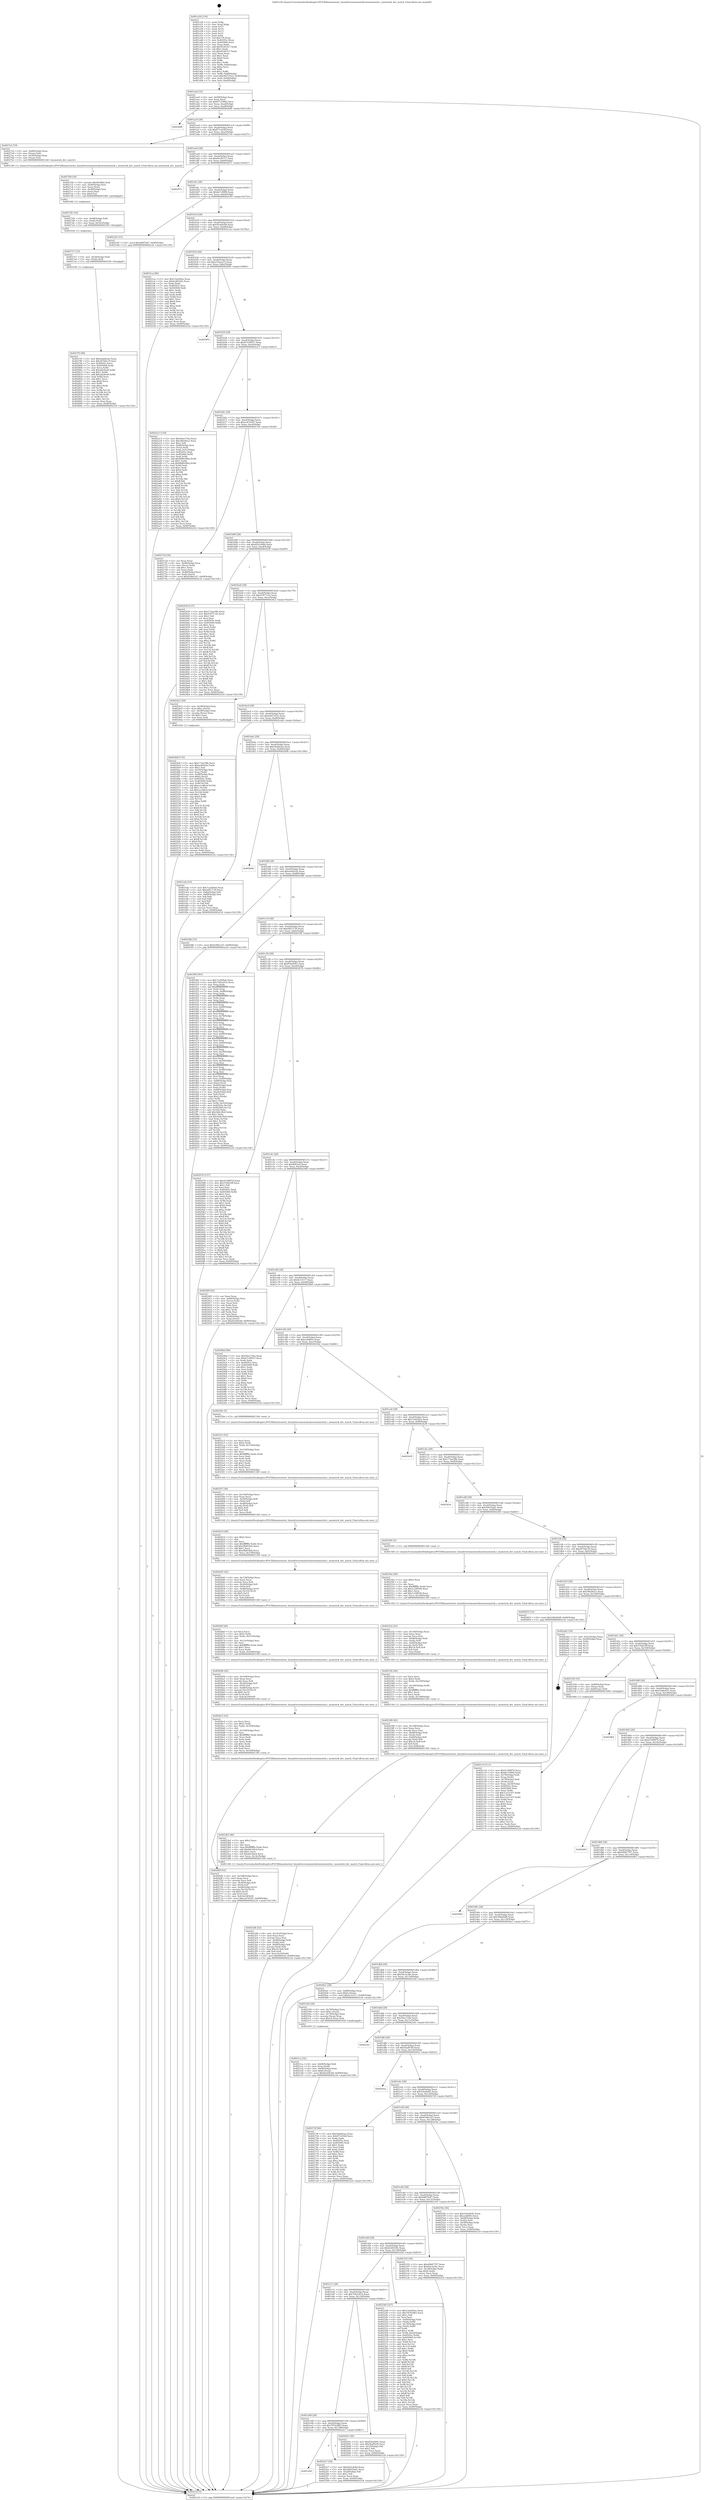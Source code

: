 digraph "0x401a30" {
  label = "0x401a30 (/mnt/c/Users/mathe/Desktop/tcc/POCII/binaries/extr_linuxdriversmemstickcorememstick.c_memstick_dev_match_Final-ollvm.out::main(0))"
  labelloc = "t"
  node[shape=record]

  Entry [label="",width=0.3,height=0.3,shape=circle,fillcolor=black,style=filled]
  "0x401aa4" [label="{
     0x401aa4 [32]\l
     | [instrs]\l
     &nbsp;&nbsp;0x401aa4 \<+6\>: mov -0x90(%rbp),%eax\l
     &nbsp;&nbsp;0x401aaa \<+2\>: mov %eax,%ecx\l
     &nbsp;&nbsp;0x401aac \<+6\>: sub $0x8711099a,%ecx\l
     &nbsp;&nbsp;0x401ab2 \<+6\>: mov %eax,-0xa4(%rbp)\l
     &nbsp;&nbsp;0x401ab8 \<+6\>: mov %ecx,-0xa8(%rbp)\l
     &nbsp;&nbsp;0x401abe \<+6\>: je 0000000000402bf8 \<main+0x11c8\>\l
  }"]
  "0x402bf8" [label="{
     0x402bf8\l
  }", style=dashed]
  "0x401ac4" [label="{
     0x401ac4 [28]\l
     | [instrs]\l
     &nbsp;&nbsp;0x401ac4 \<+5\>: jmp 0000000000401ac9 \<main+0x99\>\l
     &nbsp;&nbsp;0x401ac9 \<+6\>: mov -0xa4(%rbp),%eax\l
     &nbsp;&nbsp;0x401acf \<+5\>: sub $0x871c056f,%eax\l
     &nbsp;&nbsp;0x401ad4 \<+6\>: mov %eax,-0xac(%rbp)\l
     &nbsp;&nbsp;0x401ada \<+6\>: je 00000000004027a5 \<main+0xd75\>\l
  }"]
  Exit [label="",width=0.3,height=0.3,shape=circle,fillcolor=black,style=filled,peripheries=2]
  "0x4027a5" [label="{
     0x4027a5 [19]\l
     | [instrs]\l
     &nbsp;&nbsp;0x4027a5 \<+4\>: mov -0x68(%rbp),%rax\l
     &nbsp;&nbsp;0x4027a9 \<+3\>: mov (%rax),%rdi\l
     &nbsp;&nbsp;0x4027ac \<+4\>: mov -0x50(%rbp),%rax\l
     &nbsp;&nbsp;0x4027b0 \<+3\>: mov (%rax),%rsi\l
     &nbsp;&nbsp;0x4027b3 \<+5\>: call 0000000000401240 \<memstick_dev_match\>\l
     | [calls]\l
     &nbsp;&nbsp;0x401240 \{1\} (/mnt/c/Users/mathe/Desktop/tcc/POCII/binaries/extr_linuxdriversmemstickcorememstick.c_memstick_dev_match_Final-ollvm.out::memstick_dev_match)\l
  }"]
  "0x401ae0" [label="{
     0x401ae0 [28]\l
     | [instrs]\l
     &nbsp;&nbsp;0x401ae0 \<+5\>: jmp 0000000000401ae5 \<main+0xb5\>\l
     &nbsp;&nbsp;0x401ae5 \<+6\>: mov -0xa4(%rbp),%eax\l
     &nbsp;&nbsp;0x401aeb \<+5\>: sub $0x8e1fb7c7,%eax\l
     &nbsp;&nbsp;0x401af0 \<+6\>: mov %eax,-0xb0(%rbp)\l
     &nbsp;&nbsp;0x401af6 \<+6\>: je 0000000000402871 \<main+0xe41\>\l
  }"]
  "0x4027f3" [label="{
     0x4027f3 [96]\l
     | [instrs]\l
     &nbsp;&nbsp;0x4027f3 \<+5\>: mov $0xe9abb5ae,%eax\l
     &nbsp;&nbsp;0x4027f8 \<+5\>: mov $0x26764c10,%esi\l
     &nbsp;&nbsp;0x4027fd \<+7\>: mov 0x40505c,%ecx\l
     &nbsp;&nbsp;0x402804 \<+7\>: mov 0x405060,%edx\l
     &nbsp;&nbsp;0x40280b \<+3\>: mov %ecx,%r8d\l
     &nbsp;&nbsp;0x40280e \<+7\>: sub $0xad24ea9,%r8d\l
     &nbsp;&nbsp;0x402815 \<+4\>: sub $0x1,%r8d\l
     &nbsp;&nbsp;0x402819 \<+7\>: add $0xad24ea9,%r8d\l
     &nbsp;&nbsp;0x402820 \<+4\>: imul %r8d,%ecx\l
     &nbsp;&nbsp;0x402824 \<+3\>: and $0x1,%ecx\l
     &nbsp;&nbsp;0x402827 \<+3\>: cmp $0x0,%ecx\l
     &nbsp;&nbsp;0x40282a \<+4\>: sete %r9b\l
     &nbsp;&nbsp;0x40282e \<+3\>: cmp $0xa,%edx\l
     &nbsp;&nbsp;0x402831 \<+4\>: setl %r10b\l
     &nbsp;&nbsp;0x402835 \<+3\>: mov %r9b,%r11b\l
     &nbsp;&nbsp;0x402838 \<+3\>: and %r10b,%r11b\l
     &nbsp;&nbsp;0x40283b \<+3\>: xor %r10b,%r9b\l
     &nbsp;&nbsp;0x40283e \<+3\>: or %r9b,%r11b\l
     &nbsp;&nbsp;0x402841 \<+4\>: test $0x1,%r11b\l
     &nbsp;&nbsp;0x402845 \<+3\>: cmovne %esi,%eax\l
     &nbsp;&nbsp;0x402848 \<+6\>: mov %eax,-0x90(%rbp)\l
     &nbsp;&nbsp;0x40284e \<+5\>: jmp 0000000000402c24 \<main+0x11f4\>\l
  }"]
  "0x402871" [label="{
     0x402871\l
  }", style=dashed]
  "0x401afc" [label="{
     0x401afc [28]\l
     | [instrs]\l
     &nbsp;&nbsp;0x401afc \<+5\>: jmp 0000000000401b01 \<main+0xd1\>\l
     &nbsp;&nbsp;0x401b01 \<+6\>: mov -0xa4(%rbp),%eax\l
     &nbsp;&nbsp;0x401b07 \<+5\>: sub $0x8e7c89f4,%eax\l
     &nbsp;&nbsp;0x401b0c \<+6\>: mov %eax,-0xb4(%rbp)\l
     &nbsp;&nbsp;0x401b12 \<+6\>: je 0000000000402183 \<main+0x753\>\l
  }"]
  "0x4027e7" [label="{
     0x4027e7 [12]\l
     | [instrs]\l
     &nbsp;&nbsp;0x4027e7 \<+4\>: mov -0x50(%rbp),%rdi\l
     &nbsp;&nbsp;0x4027eb \<+3\>: mov (%rdi),%rdi\l
     &nbsp;&nbsp;0x4027ee \<+5\>: call 0000000000401030 \<free@plt\>\l
     | [calls]\l
     &nbsp;&nbsp;0x401030 \{1\} (unknown)\l
  }"]
  "0x402183" [label="{
     0x402183 [15]\l
     | [instrs]\l
     &nbsp;&nbsp;0x402183 \<+10\>: movl $0x64f07b47,-0x90(%rbp)\l
     &nbsp;&nbsp;0x40218d \<+5\>: jmp 0000000000402c24 \<main+0x11f4\>\l
  }"]
  "0x401b18" [label="{
     0x401b18 [28]\l
     | [instrs]\l
     &nbsp;&nbsp;0x401b18 \<+5\>: jmp 0000000000401b1d \<main+0xed\>\l
     &nbsp;&nbsp;0x401b1d \<+6\>: mov -0xa4(%rbp),%eax\l
     &nbsp;&nbsp;0x401b23 \<+5\>: sub $0x92e69c0d,%eax\l
     &nbsp;&nbsp;0x401b28 \<+6\>: mov %eax,-0xb8(%rbp)\l
     &nbsp;&nbsp;0x401b2e \<+6\>: je 00000000004021ea \<main+0x7ba\>\l
  }"]
  "0x4027d5" [label="{
     0x4027d5 [18]\l
     | [instrs]\l
     &nbsp;&nbsp;0x4027d5 \<+4\>: mov -0x68(%rbp),%rdi\l
     &nbsp;&nbsp;0x4027d9 \<+3\>: mov (%rdi),%rdi\l
     &nbsp;&nbsp;0x4027dc \<+6\>: mov %eax,-0x16c(%rbp)\l
     &nbsp;&nbsp;0x4027e2 \<+5\>: call 0000000000401030 \<free@plt\>\l
     | [calls]\l
     &nbsp;&nbsp;0x401030 \{1\} (unknown)\l
  }"]
  "0x4021ea" [label="{
     0x4021ea [86]\l
     | [instrs]\l
     &nbsp;&nbsp;0x4021ea \<+5\>: mov $0x15eb36ee,%eax\l
     &nbsp;&nbsp;0x4021ef \<+5\>: mov $0x6cd0329c,%ecx\l
     &nbsp;&nbsp;0x4021f4 \<+2\>: xor %edx,%edx\l
     &nbsp;&nbsp;0x4021f6 \<+7\>: mov 0x40505c,%esi\l
     &nbsp;&nbsp;0x4021fd \<+7\>: mov 0x405060,%edi\l
     &nbsp;&nbsp;0x402204 \<+3\>: sub $0x1,%edx\l
     &nbsp;&nbsp;0x402207 \<+3\>: mov %esi,%r8d\l
     &nbsp;&nbsp;0x40220a \<+3\>: add %edx,%r8d\l
     &nbsp;&nbsp;0x40220d \<+4\>: imul %r8d,%esi\l
     &nbsp;&nbsp;0x402211 \<+3\>: and $0x1,%esi\l
     &nbsp;&nbsp;0x402214 \<+3\>: cmp $0x0,%esi\l
     &nbsp;&nbsp;0x402217 \<+4\>: sete %r9b\l
     &nbsp;&nbsp;0x40221b \<+3\>: cmp $0xa,%edi\l
     &nbsp;&nbsp;0x40221e \<+4\>: setl %r10b\l
     &nbsp;&nbsp;0x402222 \<+3\>: mov %r9b,%r11b\l
     &nbsp;&nbsp;0x402225 \<+3\>: and %r10b,%r11b\l
     &nbsp;&nbsp;0x402228 \<+3\>: xor %r10b,%r9b\l
     &nbsp;&nbsp;0x40222b \<+3\>: or %r9b,%r11b\l
     &nbsp;&nbsp;0x40222e \<+4\>: test $0x1,%r11b\l
     &nbsp;&nbsp;0x402232 \<+3\>: cmovne %ecx,%eax\l
     &nbsp;&nbsp;0x402235 \<+6\>: mov %eax,-0x90(%rbp)\l
     &nbsp;&nbsp;0x40223b \<+5\>: jmp 0000000000402c24 \<main+0x11f4\>\l
  }"]
  "0x401b34" [label="{
     0x401b34 [28]\l
     | [instrs]\l
     &nbsp;&nbsp;0x401b34 \<+5\>: jmp 0000000000401b39 \<main+0x109\>\l
     &nbsp;&nbsp;0x401b39 \<+6\>: mov -0xa4(%rbp),%eax\l
     &nbsp;&nbsp;0x401b3f \<+5\>: sub $0xa76aea15,%eax\l
     &nbsp;&nbsp;0x401b44 \<+6\>: mov %eax,-0xbc(%rbp)\l
     &nbsp;&nbsp;0x401b4a \<+6\>: je 0000000000402992 \<main+0xf62\>\l
  }"]
  "0x4027b8" [label="{
     0x4027b8 [29]\l
     | [instrs]\l
     &nbsp;&nbsp;0x4027b8 \<+10\>: movabs $0x4030b6,%rdi\l
     &nbsp;&nbsp;0x4027c2 \<+4\>: mov -0x40(%rbp),%rsi\l
     &nbsp;&nbsp;0x4027c6 \<+2\>: mov %eax,(%rsi)\l
     &nbsp;&nbsp;0x4027c8 \<+4\>: mov -0x40(%rbp),%rsi\l
     &nbsp;&nbsp;0x4027cc \<+2\>: mov (%rsi),%esi\l
     &nbsp;&nbsp;0x4027ce \<+2\>: mov $0x0,%al\l
     &nbsp;&nbsp;0x4027d0 \<+5\>: call 0000000000401040 \<printf@plt\>\l
     | [calls]\l
     &nbsp;&nbsp;0x401040 \{1\} (unknown)\l
  }"]
  "0x402992" [label="{
     0x402992\l
  }", style=dashed]
  "0x401b50" [label="{
     0x401b50 [28]\l
     | [instrs]\l
     &nbsp;&nbsp;0x401b50 \<+5\>: jmp 0000000000401b55 \<main+0x125\>\l
     &nbsp;&nbsp;0x401b55 \<+6\>: mov -0xa4(%rbp),%eax\l
     &nbsp;&nbsp;0x401b5b \<+5\>: sub $0xb7e58937,%eax\l
     &nbsp;&nbsp;0x401b60 \<+6\>: mov %eax,-0xc0(%rbp)\l
     &nbsp;&nbsp;0x401b66 \<+6\>: je 0000000000402a13 \<main+0xfe3\>\l
  }"]
  "0x4026f9" [label="{
     0x4026f9 [52]\l
     | [instrs]\l
     &nbsp;&nbsp;0x4026f9 \<+6\>: mov -0x168(%rbp),%ecx\l
     &nbsp;&nbsp;0x4026ff \<+3\>: imul %eax,%ecx\l
     &nbsp;&nbsp;0x402702 \<+3\>: movslq %ecx,%r8\l
     &nbsp;&nbsp;0x402705 \<+4\>: mov -0x50(%rbp),%r9\l
     &nbsp;&nbsp;0x402709 \<+3\>: mov (%r9),%r9\l
     &nbsp;&nbsp;0x40270c \<+4\>: mov -0x48(%rbp),%r10\l
     &nbsp;&nbsp;0x402710 \<+3\>: movslq (%r10),%r10\l
     &nbsp;&nbsp;0x402713 \<+4\>: shl $0x5,%r10\l
     &nbsp;&nbsp;0x402717 \<+3\>: add %r10,%r9\l
     &nbsp;&nbsp;0x40271a \<+4\>: mov %r8,0x18(%r9)\l
     &nbsp;&nbsp;0x40271e \<+10\>: movl $0xce476307,-0x90(%rbp)\l
     &nbsp;&nbsp;0x402728 \<+5\>: jmp 0000000000402c24 \<main+0x11f4\>\l
  }"]
  "0x402a13" [label="{
     0x402a13 [159]\l
     | [instrs]\l
     &nbsp;&nbsp;0x402a13 \<+5\>: mov $0x56ee724a,%eax\l
     &nbsp;&nbsp;0x402a18 \<+5\>: mov $0x36b56ecc,%ecx\l
     &nbsp;&nbsp;0x402a1d \<+2\>: mov $0x1,%dl\l
     &nbsp;&nbsp;0x402a1f \<+7\>: mov -0x88(%rbp),%rsi\l
     &nbsp;&nbsp;0x402a26 \<+2\>: mov (%rsi),%edi\l
     &nbsp;&nbsp;0x402a28 \<+3\>: mov %edi,-0x2c(%rbp)\l
     &nbsp;&nbsp;0x402a2b \<+7\>: mov 0x40505c,%edi\l
     &nbsp;&nbsp;0x402a32 \<+8\>: mov 0x405060,%r8d\l
     &nbsp;&nbsp;0x402a3a \<+3\>: mov %edi,%r9d\l
     &nbsp;&nbsp;0x402a3d \<+7\>: add $0x8b89380a,%r9d\l
     &nbsp;&nbsp;0x402a44 \<+4\>: sub $0x1,%r9d\l
     &nbsp;&nbsp;0x402a48 \<+7\>: sub $0x8b89380a,%r9d\l
     &nbsp;&nbsp;0x402a4f \<+4\>: imul %r9d,%edi\l
     &nbsp;&nbsp;0x402a53 \<+3\>: and $0x1,%edi\l
     &nbsp;&nbsp;0x402a56 \<+3\>: cmp $0x0,%edi\l
     &nbsp;&nbsp;0x402a59 \<+4\>: sete %r10b\l
     &nbsp;&nbsp;0x402a5d \<+4\>: cmp $0xa,%r8d\l
     &nbsp;&nbsp;0x402a61 \<+4\>: setl %r11b\l
     &nbsp;&nbsp;0x402a65 \<+3\>: mov %r10b,%bl\l
     &nbsp;&nbsp;0x402a68 \<+3\>: xor $0xff,%bl\l
     &nbsp;&nbsp;0x402a6b \<+3\>: mov %r11b,%r14b\l
     &nbsp;&nbsp;0x402a6e \<+4\>: xor $0xff,%r14b\l
     &nbsp;&nbsp;0x402a72 \<+3\>: xor $0x0,%dl\l
     &nbsp;&nbsp;0x402a75 \<+3\>: mov %bl,%r15b\l
     &nbsp;&nbsp;0x402a78 \<+4\>: and $0x0,%r15b\l
     &nbsp;&nbsp;0x402a7c \<+3\>: and %dl,%r10b\l
     &nbsp;&nbsp;0x402a7f \<+3\>: mov %r14b,%r12b\l
     &nbsp;&nbsp;0x402a82 \<+4\>: and $0x0,%r12b\l
     &nbsp;&nbsp;0x402a86 \<+3\>: and %dl,%r11b\l
     &nbsp;&nbsp;0x402a89 \<+3\>: or %r10b,%r15b\l
     &nbsp;&nbsp;0x402a8c \<+3\>: or %r11b,%r12b\l
     &nbsp;&nbsp;0x402a8f \<+3\>: xor %r12b,%r15b\l
     &nbsp;&nbsp;0x402a92 \<+3\>: or %r14b,%bl\l
     &nbsp;&nbsp;0x402a95 \<+3\>: xor $0xff,%bl\l
     &nbsp;&nbsp;0x402a98 \<+3\>: or $0x0,%dl\l
     &nbsp;&nbsp;0x402a9b \<+2\>: and %dl,%bl\l
     &nbsp;&nbsp;0x402a9d \<+3\>: or %bl,%r15b\l
     &nbsp;&nbsp;0x402aa0 \<+4\>: test $0x1,%r15b\l
     &nbsp;&nbsp;0x402aa4 \<+3\>: cmovne %ecx,%eax\l
     &nbsp;&nbsp;0x402aa7 \<+6\>: mov %eax,-0x90(%rbp)\l
     &nbsp;&nbsp;0x402aad \<+5\>: jmp 0000000000402c24 \<main+0x11f4\>\l
  }"]
  "0x401b6c" [label="{
     0x401b6c [28]\l
     | [instrs]\l
     &nbsp;&nbsp;0x401b6c \<+5\>: jmp 0000000000401b71 \<main+0x141\>\l
     &nbsp;&nbsp;0x401b71 \<+6\>: mov -0xa4(%rbp),%eax\l
     &nbsp;&nbsp;0x401b77 \<+5\>: sub $0xce476307,%eax\l
     &nbsp;&nbsp;0x401b7c \<+6\>: mov %eax,-0xc4(%rbp)\l
     &nbsp;&nbsp;0x401b82 \<+6\>: je 000000000040272d \<main+0xcfd\>\l
  }"]
  "0x4026c5" [label="{
     0x4026c5 [52]\l
     | [instrs]\l
     &nbsp;&nbsp;0x4026c5 \<+2\>: xor %ecx,%ecx\l
     &nbsp;&nbsp;0x4026c7 \<+5\>: mov $0x2,%edx\l
     &nbsp;&nbsp;0x4026cc \<+6\>: mov %edx,-0x164(%rbp)\l
     &nbsp;&nbsp;0x4026d2 \<+1\>: cltd\l
     &nbsp;&nbsp;0x4026d3 \<+6\>: mov -0x164(%rbp),%esi\l
     &nbsp;&nbsp;0x4026d9 \<+2\>: idiv %esi\l
     &nbsp;&nbsp;0x4026db \<+6\>: imul $0xfffffffe,%edx,%edx\l
     &nbsp;&nbsp;0x4026e1 \<+2\>: mov %ecx,%edi\l
     &nbsp;&nbsp;0x4026e3 \<+2\>: sub %edx,%edi\l
     &nbsp;&nbsp;0x4026e5 \<+2\>: mov %ecx,%edx\l
     &nbsp;&nbsp;0x4026e7 \<+3\>: sub $0x1,%edx\l
     &nbsp;&nbsp;0x4026ea \<+2\>: add %edx,%edi\l
     &nbsp;&nbsp;0x4026ec \<+2\>: sub %edi,%ecx\l
     &nbsp;&nbsp;0x4026ee \<+6\>: mov %ecx,-0x168(%rbp)\l
     &nbsp;&nbsp;0x4026f4 \<+5\>: call 0000000000401160 \<next_i\>\l
     | [calls]\l
     &nbsp;&nbsp;0x401160 \{1\} (/mnt/c/Users/mathe/Desktop/tcc/POCII/binaries/extr_linuxdriversmemstickcorememstick.c_memstick_dev_match_Final-ollvm.out::next_i)\l
  }"]
  "0x40272d" [label="{
     0x40272d [34]\l
     | [instrs]\l
     &nbsp;&nbsp;0x40272d \<+2\>: xor %eax,%eax\l
     &nbsp;&nbsp;0x40272f \<+4\>: mov -0x48(%rbp),%rcx\l
     &nbsp;&nbsp;0x402733 \<+2\>: mov (%rcx),%edx\l
     &nbsp;&nbsp;0x402735 \<+3\>: sub $0x1,%eax\l
     &nbsp;&nbsp;0x402738 \<+2\>: sub %eax,%edx\l
     &nbsp;&nbsp;0x40273a \<+4\>: mov -0x48(%rbp),%rcx\l
     &nbsp;&nbsp;0x40273e \<+2\>: mov %edx,(%rcx)\l
     &nbsp;&nbsp;0x402740 \<+10\>: movl $0x6396e1d7,-0x90(%rbp)\l
     &nbsp;&nbsp;0x40274a \<+5\>: jmp 0000000000402c24 \<main+0x11f4\>\l
  }"]
  "0x401b88" [label="{
     0x401b88 [28]\l
     | [instrs]\l
     &nbsp;&nbsp;0x401b88 \<+5\>: jmp 0000000000401b8d \<main+0x15d\>\l
     &nbsp;&nbsp;0x401b8d \<+6\>: mov -0xa4(%rbp),%eax\l
     &nbsp;&nbsp;0x401b93 \<+5\>: sub $0xd241de6d,%eax\l
     &nbsp;&nbsp;0x401b98 \<+6\>: mov %eax,-0xc8(%rbp)\l
     &nbsp;&nbsp;0x401b9e \<+6\>: je 0000000000402439 \<main+0xa09\>\l
  }"]
  "0x40269b" [label="{
     0x40269b [42]\l
     | [instrs]\l
     &nbsp;&nbsp;0x40269b \<+6\>: mov -0x160(%rbp),%ecx\l
     &nbsp;&nbsp;0x4026a1 \<+3\>: imul %eax,%ecx\l
     &nbsp;&nbsp;0x4026a4 \<+3\>: movslq %ecx,%r8\l
     &nbsp;&nbsp;0x4026a7 \<+4\>: mov -0x50(%rbp),%r9\l
     &nbsp;&nbsp;0x4026ab \<+3\>: mov (%r9),%r9\l
     &nbsp;&nbsp;0x4026ae \<+4\>: mov -0x48(%rbp),%r10\l
     &nbsp;&nbsp;0x4026b2 \<+3\>: movslq (%r10),%r10\l
     &nbsp;&nbsp;0x4026b5 \<+4\>: shl $0x5,%r10\l
     &nbsp;&nbsp;0x4026b9 \<+3\>: add %r10,%r9\l
     &nbsp;&nbsp;0x4026bc \<+4\>: mov %r8,0x10(%r9)\l
     &nbsp;&nbsp;0x4026c0 \<+5\>: call 0000000000401160 \<next_i\>\l
     | [calls]\l
     &nbsp;&nbsp;0x401160 \{1\} (/mnt/c/Users/mathe/Desktop/tcc/POCII/binaries/extr_linuxdriversmemstickcorememstick.c_memstick_dev_match_Final-ollvm.out::next_i)\l
  }"]
  "0x402439" [label="{
     0x402439 [137]\l
     | [instrs]\l
     &nbsp;&nbsp;0x402439 \<+5\>: mov $0x173ae38b,%eax\l
     &nbsp;&nbsp;0x40243e \<+5\>: mov $0xd7877c2e,%ecx\l
     &nbsp;&nbsp;0x402443 \<+2\>: mov $0x1,%dl\l
     &nbsp;&nbsp;0x402445 \<+2\>: xor %esi,%esi\l
     &nbsp;&nbsp;0x402447 \<+7\>: mov 0x40505c,%edi\l
     &nbsp;&nbsp;0x40244e \<+8\>: mov 0x405060,%r8d\l
     &nbsp;&nbsp;0x402456 \<+3\>: sub $0x1,%esi\l
     &nbsp;&nbsp;0x402459 \<+3\>: mov %edi,%r9d\l
     &nbsp;&nbsp;0x40245c \<+3\>: add %esi,%r9d\l
     &nbsp;&nbsp;0x40245f \<+4\>: imul %r9d,%edi\l
     &nbsp;&nbsp;0x402463 \<+3\>: and $0x1,%edi\l
     &nbsp;&nbsp;0x402466 \<+3\>: cmp $0x0,%edi\l
     &nbsp;&nbsp;0x402469 \<+4\>: sete %r10b\l
     &nbsp;&nbsp;0x40246d \<+4\>: cmp $0xa,%r8d\l
     &nbsp;&nbsp;0x402471 \<+4\>: setl %r11b\l
     &nbsp;&nbsp;0x402475 \<+3\>: mov %r10b,%bl\l
     &nbsp;&nbsp;0x402478 \<+3\>: xor $0xff,%bl\l
     &nbsp;&nbsp;0x40247b \<+3\>: mov %r11b,%r14b\l
     &nbsp;&nbsp;0x40247e \<+4\>: xor $0xff,%r14b\l
     &nbsp;&nbsp;0x402482 \<+3\>: xor $0x1,%dl\l
     &nbsp;&nbsp;0x402485 \<+3\>: mov %bl,%r15b\l
     &nbsp;&nbsp;0x402488 \<+4\>: and $0xff,%r15b\l
     &nbsp;&nbsp;0x40248c \<+3\>: and %dl,%r10b\l
     &nbsp;&nbsp;0x40248f \<+3\>: mov %r14b,%r12b\l
     &nbsp;&nbsp;0x402492 \<+4\>: and $0xff,%r12b\l
     &nbsp;&nbsp;0x402496 \<+3\>: and %dl,%r11b\l
     &nbsp;&nbsp;0x402499 \<+3\>: or %r10b,%r15b\l
     &nbsp;&nbsp;0x40249c \<+3\>: or %r11b,%r12b\l
     &nbsp;&nbsp;0x40249f \<+3\>: xor %r12b,%r15b\l
     &nbsp;&nbsp;0x4024a2 \<+3\>: or %r14b,%bl\l
     &nbsp;&nbsp;0x4024a5 \<+3\>: xor $0xff,%bl\l
     &nbsp;&nbsp;0x4024a8 \<+3\>: or $0x1,%dl\l
     &nbsp;&nbsp;0x4024ab \<+2\>: and %dl,%bl\l
     &nbsp;&nbsp;0x4024ad \<+3\>: or %bl,%r15b\l
     &nbsp;&nbsp;0x4024b0 \<+4\>: test $0x1,%r15b\l
     &nbsp;&nbsp;0x4024b4 \<+3\>: cmovne %ecx,%eax\l
     &nbsp;&nbsp;0x4024b7 \<+6\>: mov %eax,-0x90(%rbp)\l
     &nbsp;&nbsp;0x4024bd \<+5\>: jmp 0000000000402c24 \<main+0x11f4\>\l
  }"]
  "0x401ba4" [label="{
     0x401ba4 [28]\l
     | [instrs]\l
     &nbsp;&nbsp;0x401ba4 \<+5\>: jmp 0000000000401ba9 \<main+0x179\>\l
     &nbsp;&nbsp;0x401ba9 \<+6\>: mov -0xa4(%rbp),%eax\l
     &nbsp;&nbsp;0x401baf \<+5\>: sub $0xd7877c2e,%eax\l
     &nbsp;&nbsp;0x401bb4 \<+6\>: mov %eax,-0xcc(%rbp)\l
     &nbsp;&nbsp;0x401bba \<+6\>: je 00000000004024c2 \<main+0xa92\>\l
  }"]
  "0x40266f" [label="{
     0x40266f [44]\l
     | [instrs]\l
     &nbsp;&nbsp;0x40266f \<+2\>: xor %ecx,%ecx\l
     &nbsp;&nbsp;0x402671 \<+5\>: mov $0x2,%edx\l
     &nbsp;&nbsp;0x402676 \<+6\>: mov %edx,-0x15c(%rbp)\l
     &nbsp;&nbsp;0x40267c \<+1\>: cltd\l
     &nbsp;&nbsp;0x40267d \<+6\>: mov -0x15c(%rbp),%esi\l
     &nbsp;&nbsp;0x402683 \<+2\>: idiv %esi\l
     &nbsp;&nbsp;0x402685 \<+6\>: imul $0xfffffffe,%edx,%edx\l
     &nbsp;&nbsp;0x40268b \<+3\>: sub $0x1,%ecx\l
     &nbsp;&nbsp;0x40268e \<+2\>: sub %ecx,%edx\l
     &nbsp;&nbsp;0x402690 \<+6\>: mov %edx,-0x160(%rbp)\l
     &nbsp;&nbsp;0x402696 \<+5\>: call 0000000000401160 \<next_i\>\l
     | [calls]\l
     &nbsp;&nbsp;0x401160 \{1\} (/mnt/c/Users/mathe/Desktop/tcc/POCII/binaries/extr_linuxdriversmemstickcorememstick.c_memstick_dev_match_Final-ollvm.out::next_i)\l
  }"]
  "0x4024c2" [label="{
     0x4024c2 [29]\l
     | [instrs]\l
     &nbsp;&nbsp;0x4024c2 \<+4\>: mov -0x58(%rbp),%rax\l
     &nbsp;&nbsp;0x4024c6 \<+6\>: movl $0x1,(%rax)\l
     &nbsp;&nbsp;0x4024cc \<+4\>: mov -0x58(%rbp),%rax\l
     &nbsp;&nbsp;0x4024d0 \<+3\>: movslq (%rax),%rax\l
     &nbsp;&nbsp;0x4024d3 \<+4\>: shl $0x5,%rax\l
     &nbsp;&nbsp;0x4024d7 \<+3\>: mov %rax,%rdi\l
     &nbsp;&nbsp;0x4024da \<+5\>: call 0000000000401050 \<malloc@plt\>\l
     | [calls]\l
     &nbsp;&nbsp;0x401050 \{1\} (unknown)\l
  }"]
  "0x401bc0" [label="{
     0x401bc0 [28]\l
     | [instrs]\l
     &nbsp;&nbsp;0x401bc0 \<+5\>: jmp 0000000000401bc5 \<main+0x195\>\l
     &nbsp;&nbsp;0x401bc5 \<+6\>: mov -0xa4(%rbp),%eax\l
     &nbsp;&nbsp;0x401bcb \<+5\>: sub $0xe4d73522,%eax\l
     &nbsp;&nbsp;0x401bd0 \<+6\>: mov %eax,-0xd0(%rbp)\l
     &nbsp;&nbsp;0x401bd6 \<+6\>: je 0000000000401eda \<main+0x4aa\>\l
  }"]
  "0x402645" [label="{
     0x402645 [42]\l
     | [instrs]\l
     &nbsp;&nbsp;0x402645 \<+6\>: mov -0x158(%rbp),%ecx\l
     &nbsp;&nbsp;0x40264b \<+3\>: imul %eax,%ecx\l
     &nbsp;&nbsp;0x40264e \<+3\>: movslq %ecx,%r8\l
     &nbsp;&nbsp;0x402651 \<+4\>: mov -0x50(%rbp),%r9\l
     &nbsp;&nbsp;0x402655 \<+3\>: mov (%r9),%r9\l
     &nbsp;&nbsp;0x402658 \<+4\>: mov -0x48(%rbp),%r10\l
     &nbsp;&nbsp;0x40265c \<+3\>: movslq (%r10),%r10\l
     &nbsp;&nbsp;0x40265f \<+4\>: shl $0x5,%r10\l
     &nbsp;&nbsp;0x402663 \<+3\>: add %r10,%r9\l
     &nbsp;&nbsp;0x402666 \<+4\>: mov %r8,0x8(%r9)\l
     &nbsp;&nbsp;0x40266a \<+5\>: call 0000000000401160 \<next_i\>\l
     | [calls]\l
     &nbsp;&nbsp;0x401160 \{1\} (/mnt/c/Users/mathe/Desktop/tcc/POCII/binaries/extr_linuxdriversmemstickcorememstick.c_memstick_dev_match_Final-ollvm.out::next_i)\l
  }"]
  "0x401eda" [label="{
     0x401eda [53]\l
     | [instrs]\l
     &nbsp;&nbsp;0x401eda \<+5\>: mov $0x7ca5b9ab,%eax\l
     &nbsp;&nbsp;0x401edf \<+5\>: mov $0xefd27130,%ecx\l
     &nbsp;&nbsp;0x401ee4 \<+6\>: mov -0x8a(%rbp),%dl\l
     &nbsp;&nbsp;0x401eea \<+7\>: mov -0x89(%rbp),%sil\l
     &nbsp;&nbsp;0x401ef1 \<+3\>: mov %dl,%dil\l
     &nbsp;&nbsp;0x401ef4 \<+3\>: and %sil,%dil\l
     &nbsp;&nbsp;0x401ef7 \<+3\>: xor %sil,%dl\l
     &nbsp;&nbsp;0x401efa \<+3\>: or %dl,%dil\l
     &nbsp;&nbsp;0x401efd \<+4\>: test $0x1,%dil\l
     &nbsp;&nbsp;0x401f01 \<+3\>: cmovne %ecx,%eax\l
     &nbsp;&nbsp;0x401f04 \<+6\>: mov %eax,-0x90(%rbp)\l
     &nbsp;&nbsp;0x401f0a \<+5\>: jmp 0000000000402c24 \<main+0x11f4\>\l
  }"]
  "0x401bdc" [label="{
     0x401bdc [28]\l
     | [instrs]\l
     &nbsp;&nbsp;0x401bdc \<+5\>: jmp 0000000000401be1 \<main+0x1b1\>\l
     &nbsp;&nbsp;0x401be1 \<+6\>: mov -0xa4(%rbp),%eax\l
     &nbsp;&nbsp;0x401be7 \<+5\>: sub $0xe9abb5ae,%eax\l
     &nbsp;&nbsp;0x401bec \<+6\>: mov %eax,-0xd4(%rbp)\l
     &nbsp;&nbsp;0x401bf2 \<+6\>: je 0000000000402b9b \<main+0x116b\>\l
  }"]
  "0x402c24" [label="{
     0x402c24 [5]\l
     | [instrs]\l
     &nbsp;&nbsp;0x402c24 \<+5\>: jmp 0000000000401aa4 \<main+0x74\>\l
  }"]
  "0x401a30" [label="{
     0x401a30 [116]\l
     | [instrs]\l
     &nbsp;&nbsp;0x401a30 \<+1\>: push %rbp\l
     &nbsp;&nbsp;0x401a31 \<+3\>: mov %rsp,%rbp\l
     &nbsp;&nbsp;0x401a34 \<+2\>: push %r15\l
     &nbsp;&nbsp;0x401a36 \<+2\>: push %r14\l
     &nbsp;&nbsp;0x401a38 \<+2\>: push %r13\l
     &nbsp;&nbsp;0x401a3a \<+2\>: push %r12\l
     &nbsp;&nbsp;0x401a3c \<+1\>: push %rbx\l
     &nbsp;&nbsp;0x401a3d \<+7\>: sub $0x178,%rsp\l
     &nbsp;&nbsp;0x401a44 \<+7\>: mov 0x40505c,%eax\l
     &nbsp;&nbsp;0x401a4b \<+7\>: mov 0x405060,%ecx\l
     &nbsp;&nbsp;0x401a52 \<+2\>: mov %eax,%edx\l
     &nbsp;&nbsp;0x401a54 \<+6\>: add $0x95261fc7,%edx\l
     &nbsp;&nbsp;0x401a5a \<+3\>: sub $0x1,%edx\l
     &nbsp;&nbsp;0x401a5d \<+6\>: sub $0x95261fc7,%edx\l
     &nbsp;&nbsp;0x401a63 \<+3\>: imul %edx,%eax\l
     &nbsp;&nbsp;0x401a66 \<+3\>: and $0x1,%eax\l
     &nbsp;&nbsp;0x401a69 \<+3\>: cmp $0x0,%eax\l
     &nbsp;&nbsp;0x401a6c \<+4\>: sete %r8b\l
     &nbsp;&nbsp;0x401a70 \<+4\>: and $0x1,%r8b\l
     &nbsp;&nbsp;0x401a74 \<+7\>: mov %r8b,-0x8a(%rbp)\l
     &nbsp;&nbsp;0x401a7b \<+3\>: cmp $0xa,%ecx\l
     &nbsp;&nbsp;0x401a7e \<+4\>: setl %r8b\l
     &nbsp;&nbsp;0x401a82 \<+4\>: and $0x1,%r8b\l
     &nbsp;&nbsp;0x401a86 \<+7\>: mov %r8b,-0x89(%rbp)\l
     &nbsp;&nbsp;0x401a8d \<+10\>: movl $0xe4d73522,-0x90(%rbp)\l
     &nbsp;&nbsp;0x401a97 \<+6\>: mov %edi,-0x94(%rbp)\l
     &nbsp;&nbsp;0x401a9d \<+7\>: mov %rsi,-0xa0(%rbp)\l
  }"]
  "0x40261d" [label="{
     0x40261d [40]\l
     | [instrs]\l
     &nbsp;&nbsp;0x40261d \<+5\>: mov $0x2,%ecx\l
     &nbsp;&nbsp;0x402622 \<+1\>: cltd\l
     &nbsp;&nbsp;0x402623 \<+2\>: idiv %ecx\l
     &nbsp;&nbsp;0x402625 \<+6\>: imul $0xfffffffe,%edx,%ecx\l
     &nbsp;&nbsp;0x40262b \<+6\>: add $0x2fb818eb,%ecx\l
     &nbsp;&nbsp;0x402631 \<+3\>: add $0x1,%ecx\l
     &nbsp;&nbsp;0x402634 \<+6\>: sub $0x2fb818eb,%ecx\l
     &nbsp;&nbsp;0x40263a \<+6\>: mov %ecx,-0x158(%rbp)\l
     &nbsp;&nbsp;0x402640 \<+5\>: call 0000000000401160 \<next_i\>\l
     | [calls]\l
     &nbsp;&nbsp;0x401160 \{1\} (/mnt/c/Users/mathe/Desktop/tcc/POCII/binaries/extr_linuxdriversmemstickcorememstick.c_memstick_dev_match_Final-ollvm.out::next_i)\l
  }"]
  "0x402b9b" [label="{
     0x402b9b\l
  }", style=dashed]
  "0x401bf8" [label="{
     0x401bf8 [28]\l
     | [instrs]\l
     &nbsp;&nbsp;0x401bf8 \<+5\>: jmp 0000000000401bfd \<main+0x1cd\>\l
     &nbsp;&nbsp;0x401bfd \<+6\>: mov -0xa4(%rbp),%eax\l
     &nbsp;&nbsp;0x401c03 \<+5\>: sub $0xee4fcb3e,%eax\l
     &nbsp;&nbsp;0x401c08 \<+6\>: mov %eax,-0xd8(%rbp)\l
     &nbsp;&nbsp;0x401c0e \<+6\>: je 000000000040258b \<main+0xb5b\>\l
  }"]
  "0x4025f7" [label="{
     0x4025f7 [38]\l
     | [instrs]\l
     &nbsp;&nbsp;0x4025f7 \<+6\>: mov -0x154(%rbp),%ecx\l
     &nbsp;&nbsp;0x4025fd \<+3\>: imul %eax,%ecx\l
     &nbsp;&nbsp;0x402600 \<+4\>: mov -0x50(%rbp),%r8\l
     &nbsp;&nbsp;0x402604 \<+3\>: mov (%r8),%r8\l
     &nbsp;&nbsp;0x402607 \<+4\>: mov -0x48(%rbp),%r9\l
     &nbsp;&nbsp;0x40260b \<+3\>: movslq (%r9),%r9\l
     &nbsp;&nbsp;0x40260e \<+4\>: shl $0x5,%r9\l
     &nbsp;&nbsp;0x402612 \<+3\>: add %r9,%r8\l
     &nbsp;&nbsp;0x402615 \<+3\>: mov %ecx,(%r8)\l
     &nbsp;&nbsp;0x402618 \<+5\>: call 0000000000401160 \<next_i\>\l
     | [calls]\l
     &nbsp;&nbsp;0x401160 \{1\} (/mnt/c/Users/mathe/Desktop/tcc/POCII/binaries/extr_linuxdriversmemstickcorememstick.c_memstick_dev_match_Final-ollvm.out::next_i)\l
  }"]
  "0x40258b" [label="{
     0x40258b [15]\l
     | [instrs]\l
     &nbsp;&nbsp;0x40258b \<+10\>: movl $0x6396e1d7,-0x90(%rbp)\l
     &nbsp;&nbsp;0x402595 \<+5\>: jmp 0000000000402c24 \<main+0x11f4\>\l
  }"]
  "0x401c14" [label="{
     0x401c14 [28]\l
     | [instrs]\l
     &nbsp;&nbsp;0x401c14 \<+5\>: jmp 0000000000401c19 \<main+0x1e9\>\l
     &nbsp;&nbsp;0x401c19 \<+6\>: mov -0xa4(%rbp),%eax\l
     &nbsp;&nbsp;0x401c1f \<+5\>: sub $0xefd27130,%eax\l
     &nbsp;&nbsp;0x401c24 \<+6\>: mov %eax,-0xdc(%rbp)\l
     &nbsp;&nbsp;0x401c2a \<+6\>: je 0000000000401f0f \<main+0x4df\>\l
  }"]
  "0x4025c3" [label="{
     0x4025c3 [52]\l
     | [instrs]\l
     &nbsp;&nbsp;0x4025c3 \<+2\>: xor %ecx,%ecx\l
     &nbsp;&nbsp;0x4025c5 \<+5\>: mov $0x2,%edx\l
     &nbsp;&nbsp;0x4025ca \<+6\>: mov %edx,-0x150(%rbp)\l
     &nbsp;&nbsp;0x4025d0 \<+1\>: cltd\l
     &nbsp;&nbsp;0x4025d1 \<+6\>: mov -0x150(%rbp),%esi\l
     &nbsp;&nbsp;0x4025d7 \<+2\>: idiv %esi\l
     &nbsp;&nbsp;0x4025d9 \<+6\>: imul $0xfffffffe,%edx,%edx\l
     &nbsp;&nbsp;0x4025df \<+2\>: mov %ecx,%edi\l
     &nbsp;&nbsp;0x4025e1 \<+2\>: sub %edx,%edi\l
     &nbsp;&nbsp;0x4025e3 \<+2\>: mov %ecx,%edx\l
     &nbsp;&nbsp;0x4025e5 \<+3\>: sub $0x1,%edx\l
     &nbsp;&nbsp;0x4025e8 \<+2\>: add %edx,%edi\l
     &nbsp;&nbsp;0x4025ea \<+2\>: sub %edi,%ecx\l
     &nbsp;&nbsp;0x4025ec \<+6\>: mov %ecx,-0x154(%rbp)\l
     &nbsp;&nbsp;0x4025f2 \<+5\>: call 0000000000401160 \<next_i\>\l
     | [calls]\l
     &nbsp;&nbsp;0x401160 \{1\} (/mnt/c/Users/mathe/Desktop/tcc/POCII/binaries/extr_linuxdriversmemstickcorememstick.c_memstick_dev_match_Final-ollvm.out::next_i)\l
  }"]
  "0x401f0f" [label="{
     0x401f0f [301]\l
     | [instrs]\l
     &nbsp;&nbsp;0x401f0f \<+5\>: mov $0x7ca5b9ab,%eax\l
     &nbsp;&nbsp;0x401f14 \<+5\>: mov $0x7042c614,%ecx\l
     &nbsp;&nbsp;0x401f19 \<+3\>: mov %rsp,%rdx\l
     &nbsp;&nbsp;0x401f1c \<+4\>: add $0xfffffffffffffff0,%rdx\l
     &nbsp;&nbsp;0x401f20 \<+3\>: mov %rdx,%rsp\l
     &nbsp;&nbsp;0x401f23 \<+7\>: mov %rdx,-0x88(%rbp)\l
     &nbsp;&nbsp;0x401f2a \<+3\>: mov %rsp,%rdx\l
     &nbsp;&nbsp;0x401f2d \<+4\>: add $0xfffffffffffffff0,%rdx\l
     &nbsp;&nbsp;0x401f31 \<+3\>: mov %rdx,%rsp\l
     &nbsp;&nbsp;0x401f34 \<+3\>: mov %rsp,%rsi\l
     &nbsp;&nbsp;0x401f37 \<+4\>: add $0xfffffffffffffff0,%rsi\l
     &nbsp;&nbsp;0x401f3b \<+3\>: mov %rsi,%rsp\l
     &nbsp;&nbsp;0x401f3e \<+4\>: mov %rsi,-0x80(%rbp)\l
     &nbsp;&nbsp;0x401f42 \<+3\>: mov %rsp,%rsi\l
     &nbsp;&nbsp;0x401f45 \<+4\>: add $0xfffffffffffffff0,%rsi\l
     &nbsp;&nbsp;0x401f49 \<+3\>: mov %rsi,%rsp\l
     &nbsp;&nbsp;0x401f4c \<+4\>: mov %rsi,-0x78(%rbp)\l
     &nbsp;&nbsp;0x401f50 \<+3\>: mov %rsp,%rsi\l
     &nbsp;&nbsp;0x401f53 \<+4\>: add $0xfffffffffffffff0,%rsi\l
     &nbsp;&nbsp;0x401f57 \<+3\>: mov %rsi,%rsp\l
     &nbsp;&nbsp;0x401f5a \<+4\>: mov %rsi,-0x70(%rbp)\l
     &nbsp;&nbsp;0x401f5e \<+3\>: mov %rsp,%rsi\l
     &nbsp;&nbsp;0x401f61 \<+4\>: add $0xfffffffffffffff0,%rsi\l
     &nbsp;&nbsp;0x401f65 \<+3\>: mov %rsi,%rsp\l
     &nbsp;&nbsp;0x401f68 \<+4\>: mov %rsi,-0x68(%rbp)\l
     &nbsp;&nbsp;0x401f6c \<+3\>: mov %rsp,%rsi\l
     &nbsp;&nbsp;0x401f6f \<+4\>: add $0xfffffffffffffff0,%rsi\l
     &nbsp;&nbsp;0x401f73 \<+3\>: mov %rsi,%rsp\l
     &nbsp;&nbsp;0x401f76 \<+4\>: mov %rsi,-0x60(%rbp)\l
     &nbsp;&nbsp;0x401f7a \<+3\>: mov %rsp,%rsi\l
     &nbsp;&nbsp;0x401f7d \<+4\>: add $0xfffffffffffffff0,%rsi\l
     &nbsp;&nbsp;0x401f81 \<+3\>: mov %rsi,%rsp\l
     &nbsp;&nbsp;0x401f84 \<+4\>: mov %rsi,-0x58(%rbp)\l
     &nbsp;&nbsp;0x401f88 \<+3\>: mov %rsp,%rsi\l
     &nbsp;&nbsp;0x401f8b \<+4\>: add $0xfffffffffffffff0,%rsi\l
     &nbsp;&nbsp;0x401f8f \<+3\>: mov %rsi,%rsp\l
     &nbsp;&nbsp;0x401f92 \<+4\>: mov %rsi,-0x50(%rbp)\l
     &nbsp;&nbsp;0x401f96 \<+3\>: mov %rsp,%rsi\l
     &nbsp;&nbsp;0x401f99 \<+4\>: add $0xfffffffffffffff0,%rsi\l
     &nbsp;&nbsp;0x401f9d \<+3\>: mov %rsi,%rsp\l
     &nbsp;&nbsp;0x401fa0 \<+4\>: mov %rsi,-0x48(%rbp)\l
     &nbsp;&nbsp;0x401fa4 \<+3\>: mov %rsp,%rsi\l
     &nbsp;&nbsp;0x401fa7 \<+4\>: add $0xfffffffffffffff0,%rsi\l
     &nbsp;&nbsp;0x401fab \<+3\>: mov %rsi,%rsp\l
     &nbsp;&nbsp;0x401fae \<+4\>: mov %rsi,-0x40(%rbp)\l
     &nbsp;&nbsp;0x401fb2 \<+7\>: mov -0x88(%rbp),%rsi\l
     &nbsp;&nbsp;0x401fb9 \<+6\>: movl $0x0,(%rsi)\l
     &nbsp;&nbsp;0x401fbf \<+6\>: mov -0x94(%rbp),%edi\l
     &nbsp;&nbsp;0x401fc5 \<+2\>: mov %edi,(%rdx)\l
     &nbsp;&nbsp;0x401fc7 \<+4\>: mov -0x80(%rbp),%rsi\l
     &nbsp;&nbsp;0x401fcb \<+7\>: mov -0xa0(%rbp),%r8\l
     &nbsp;&nbsp;0x401fd2 \<+3\>: mov %r8,(%rsi)\l
     &nbsp;&nbsp;0x401fd5 \<+3\>: cmpl $0x2,(%rdx)\l
     &nbsp;&nbsp;0x401fd8 \<+4\>: setne %r9b\l
     &nbsp;&nbsp;0x401fdc \<+4\>: and $0x1,%r9b\l
     &nbsp;&nbsp;0x401fe0 \<+4\>: mov %r9b,-0x35(%rbp)\l
     &nbsp;&nbsp;0x401fe4 \<+8\>: mov 0x40505c,%r10d\l
     &nbsp;&nbsp;0x401fec \<+8\>: mov 0x405060,%r11d\l
     &nbsp;&nbsp;0x401ff4 \<+3\>: mov %r10d,%ebx\l
     &nbsp;&nbsp;0x401ff7 \<+6\>: add $0x56dc3fe0,%ebx\l
     &nbsp;&nbsp;0x401ffd \<+3\>: sub $0x1,%ebx\l
     &nbsp;&nbsp;0x402000 \<+6\>: sub $0x56dc3fe0,%ebx\l
     &nbsp;&nbsp;0x402006 \<+4\>: imul %ebx,%r10d\l
     &nbsp;&nbsp;0x40200a \<+4\>: and $0x1,%r10d\l
     &nbsp;&nbsp;0x40200e \<+4\>: cmp $0x0,%r10d\l
     &nbsp;&nbsp;0x402012 \<+4\>: sete %r9b\l
     &nbsp;&nbsp;0x402016 \<+4\>: cmp $0xa,%r11d\l
     &nbsp;&nbsp;0x40201a \<+4\>: setl %r14b\l
     &nbsp;&nbsp;0x40201e \<+3\>: mov %r9b,%r15b\l
     &nbsp;&nbsp;0x402021 \<+3\>: and %r14b,%r15b\l
     &nbsp;&nbsp;0x402024 \<+3\>: xor %r14b,%r9b\l
     &nbsp;&nbsp;0x402027 \<+3\>: or %r9b,%r15b\l
     &nbsp;&nbsp;0x40202a \<+4\>: test $0x1,%r15b\l
     &nbsp;&nbsp;0x40202e \<+3\>: cmovne %ecx,%eax\l
     &nbsp;&nbsp;0x402031 \<+6\>: mov %eax,-0x90(%rbp)\l
     &nbsp;&nbsp;0x402037 \<+5\>: jmp 0000000000402c24 \<main+0x11f4\>\l
  }"]
  "0x401c30" [label="{
     0x401c30 [28]\l
     | [instrs]\l
     &nbsp;&nbsp;0x401c30 \<+5\>: jmp 0000000000401c35 \<main+0x205\>\l
     &nbsp;&nbsp;0x401c35 \<+6\>: mov -0xa4(%rbp),%eax\l
     &nbsp;&nbsp;0x401c3b \<+5\>: sub $0xf54a0001,%eax\l
     &nbsp;&nbsp;0x401c40 \<+6\>: mov %eax,-0xe0(%rbp)\l
     &nbsp;&nbsp;0x401c46 \<+6\>: je 000000000040207b \<main+0x64b\>\l
  }"]
  "0x4024df" [label="{
     0x4024df [172]\l
     | [instrs]\l
     &nbsp;&nbsp;0x4024df \<+5\>: mov $0x173ae38b,%ecx\l
     &nbsp;&nbsp;0x4024e4 \<+5\>: mov $0xee4fcb3e,%edx\l
     &nbsp;&nbsp;0x4024e9 \<+3\>: mov $0x1,%sil\l
     &nbsp;&nbsp;0x4024ec \<+4\>: mov -0x50(%rbp),%rdi\l
     &nbsp;&nbsp;0x4024f0 \<+3\>: mov %rax,(%rdi)\l
     &nbsp;&nbsp;0x4024f3 \<+4\>: mov -0x48(%rbp),%rax\l
     &nbsp;&nbsp;0x4024f7 \<+6\>: movl $0x0,(%rax)\l
     &nbsp;&nbsp;0x4024fd \<+8\>: mov 0x40505c,%r8d\l
     &nbsp;&nbsp;0x402505 \<+8\>: mov 0x405060,%r9d\l
     &nbsp;&nbsp;0x40250d \<+3\>: mov %r8d,%r10d\l
     &nbsp;&nbsp;0x402510 \<+7\>: add $0xcccc86c4,%r10d\l
     &nbsp;&nbsp;0x402517 \<+4\>: sub $0x1,%r10d\l
     &nbsp;&nbsp;0x40251b \<+7\>: sub $0xcccc86c4,%r10d\l
     &nbsp;&nbsp;0x402522 \<+4\>: imul %r10d,%r8d\l
     &nbsp;&nbsp;0x402526 \<+4\>: and $0x1,%r8d\l
     &nbsp;&nbsp;0x40252a \<+4\>: cmp $0x0,%r8d\l
     &nbsp;&nbsp;0x40252e \<+4\>: sete %r11b\l
     &nbsp;&nbsp;0x402532 \<+4\>: cmp $0xa,%r9d\l
     &nbsp;&nbsp;0x402536 \<+3\>: setl %bl\l
     &nbsp;&nbsp;0x402539 \<+3\>: mov %r11b,%r14b\l
     &nbsp;&nbsp;0x40253c \<+4\>: xor $0xff,%r14b\l
     &nbsp;&nbsp;0x402540 \<+3\>: mov %bl,%r15b\l
     &nbsp;&nbsp;0x402543 \<+4\>: xor $0xff,%r15b\l
     &nbsp;&nbsp;0x402547 \<+4\>: xor $0x0,%sil\l
     &nbsp;&nbsp;0x40254b \<+3\>: mov %r14b,%r12b\l
     &nbsp;&nbsp;0x40254e \<+4\>: and $0x0,%r12b\l
     &nbsp;&nbsp;0x402552 \<+3\>: and %sil,%r11b\l
     &nbsp;&nbsp;0x402555 \<+3\>: mov %r15b,%r13b\l
     &nbsp;&nbsp;0x402558 \<+4\>: and $0x0,%r13b\l
     &nbsp;&nbsp;0x40255c \<+3\>: and %sil,%bl\l
     &nbsp;&nbsp;0x40255f \<+3\>: or %r11b,%r12b\l
     &nbsp;&nbsp;0x402562 \<+3\>: or %bl,%r13b\l
     &nbsp;&nbsp;0x402565 \<+3\>: xor %r13b,%r12b\l
     &nbsp;&nbsp;0x402568 \<+3\>: or %r15b,%r14b\l
     &nbsp;&nbsp;0x40256b \<+4\>: xor $0xff,%r14b\l
     &nbsp;&nbsp;0x40256f \<+4\>: or $0x0,%sil\l
     &nbsp;&nbsp;0x402573 \<+3\>: and %sil,%r14b\l
     &nbsp;&nbsp;0x402576 \<+3\>: or %r14b,%r12b\l
     &nbsp;&nbsp;0x402579 \<+4\>: test $0x1,%r12b\l
     &nbsp;&nbsp;0x40257d \<+3\>: cmovne %edx,%ecx\l
     &nbsp;&nbsp;0x402580 \<+6\>: mov %ecx,-0x90(%rbp)\l
     &nbsp;&nbsp;0x402586 \<+5\>: jmp 0000000000402c24 \<main+0x11f4\>\l
  }"]
  "0x4023db" [label="{
     0x4023db [52]\l
     | [instrs]\l
     &nbsp;&nbsp;0x4023db \<+6\>: mov -0x14c(%rbp),%ecx\l
     &nbsp;&nbsp;0x4023e1 \<+3\>: imul %eax,%ecx\l
     &nbsp;&nbsp;0x4023e4 \<+3\>: movslq %ecx,%rsi\l
     &nbsp;&nbsp;0x4023e7 \<+4\>: mov -0x68(%rbp),%rdi\l
     &nbsp;&nbsp;0x4023eb \<+3\>: mov (%rdi),%rdi\l
     &nbsp;&nbsp;0x4023ee \<+4\>: mov -0x60(%rbp),%r8\l
     &nbsp;&nbsp;0x4023f2 \<+3\>: movslq (%r8),%r8\l
     &nbsp;&nbsp;0x4023f5 \<+4\>: imul $0x18,%r8,%r8\l
     &nbsp;&nbsp;0x4023f9 \<+3\>: add %r8,%rdi\l
     &nbsp;&nbsp;0x4023fc \<+4\>: mov %rsi,0x10(%rdi)\l
     &nbsp;&nbsp;0x402400 \<+10\>: movl $0x8065eb,-0x90(%rbp)\l
     &nbsp;&nbsp;0x40240a \<+5\>: jmp 0000000000402c24 \<main+0x11f4\>\l
  }"]
  "0x40207b" [label="{
     0x40207b [137]\l
     | [instrs]\l
     &nbsp;&nbsp;0x40207b \<+5\>: mov $0x41589f74,%eax\l
     &nbsp;&nbsp;0x402080 \<+5\>: mov $0x376d23ff,%ecx\l
     &nbsp;&nbsp;0x402085 \<+2\>: mov $0x1,%dl\l
     &nbsp;&nbsp;0x402087 \<+2\>: xor %esi,%esi\l
     &nbsp;&nbsp;0x402089 \<+7\>: mov 0x40505c,%edi\l
     &nbsp;&nbsp;0x402090 \<+8\>: mov 0x405060,%r8d\l
     &nbsp;&nbsp;0x402098 \<+3\>: sub $0x1,%esi\l
     &nbsp;&nbsp;0x40209b \<+3\>: mov %edi,%r9d\l
     &nbsp;&nbsp;0x40209e \<+3\>: add %esi,%r9d\l
     &nbsp;&nbsp;0x4020a1 \<+4\>: imul %r9d,%edi\l
     &nbsp;&nbsp;0x4020a5 \<+3\>: and $0x1,%edi\l
     &nbsp;&nbsp;0x4020a8 \<+3\>: cmp $0x0,%edi\l
     &nbsp;&nbsp;0x4020ab \<+4\>: sete %r10b\l
     &nbsp;&nbsp;0x4020af \<+4\>: cmp $0xa,%r8d\l
     &nbsp;&nbsp;0x4020b3 \<+4\>: setl %r11b\l
     &nbsp;&nbsp;0x4020b7 \<+3\>: mov %r10b,%bl\l
     &nbsp;&nbsp;0x4020ba \<+3\>: xor $0xff,%bl\l
     &nbsp;&nbsp;0x4020bd \<+3\>: mov %r11b,%r14b\l
     &nbsp;&nbsp;0x4020c0 \<+4\>: xor $0xff,%r14b\l
     &nbsp;&nbsp;0x4020c4 \<+3\>: xor $0x0,%dl\l
     &nbsp;&nbsp;0x4020c7 \<+3\>: mov %bl,%r15b\l
     &nbsp;&nbsp;0x4020ca \<+4\>: and $0x0,%r15b\l
     &nbsp;&nbsp;0x4020ce \<+3\>: and %dl,%r10b\l
     &nbsp;&nbsp;0x4020d1 \<+3\>: mov %r14b,%r12b\l
     &nbsp;&nbsp;0x4020d4 \<+4\>: and $0x0,%r12b\l
     &nbsp;&nbsp;0x4020d8 \<+3\>: and %dl,%r11b\l
     &nbsp;&nbsp;0x4020db \<+3\>: or %r10b,%r15b\l
     &nbsp;&nbsp;0x4020de \<+3\>: or %r11b,%r12b\l
     &nbsp;&nbsp;0x4020e1 \<+3\>: xor %r12b,%r15b\l
     &nbsp;&nbsp;0x4020e4 \<+3\>: or %r14b,%bl\l
     &nbsp;&nbsp;0x4020e7 \<+3\>: xor $0xff,%bl\l
     &nbsp;&nbsp;0x4020ea \<+3\>: or $0x0,%dl\l
     &nbsp;&nbsp;0x4020ed \<+2\>: and %dl,%bl\l
     &nbsp;&nbsp;0x4020ef \<+3\>: or %bl,%r15b\l
     &nbsp;&nbsp;0x4020f2 \<+4\>: test $0x1,%r15b\l
     &nbsp;&nbsp;0x4020f6 \<+3\>: cmovne %ecx,%eax\l
     &nbsp;&nbsp;0x4020f9 \<+6\>: mov %eax,-0x90(%rbp)\l
     &nbsp;&nbsp;0x4020ff \<+5\>: jmp 0000000000402c24 \<main+0x11f4\>\l
  }"]
  "0x401c4c" [label="{
     0x401c4c [28]\l
     | [instrs]\l
     &nbsp;&nbsp;0x401c4c \<+5\>: jmp 0000000000401c51 \<main+0x221\>\l
     &nbsp;&nbsp;0x401c51 \<+6\>: mov -0xa4(%rbp),%eax\l
     &nbsp;&nbsp;0x401c57 \<+5\>: sub $0x8065eb,%eax\l
     &nbsp;&nbsp;0x401c5c \<+6\>: mov %eax,-0xe4(%rbp)\l
     &nbsp;&nbsp;0x401c62 \<+6\>: je 000000000040240f \<main+0x9df\>\l
  }"]
  "0x4023b3" [label="{
     0x4023b3 [40]\l
     | [instrs]\l
     &nbsp;&nbsp;0x4023b3 \<+5\>: mov $0x2,%ecx\l
     &nbsp;&nbsp;0x4023b8 \<+1\>: cltd\l
     &nbsp;&nbsp;0x4023b9 \<+2\>: idiv %ecx\l
     &nbsp;&nbsp;0x4023bb \<+6\>: imul $0xfffffffe,%edx,%ecx\l
     &nbsp;&nbsp;0x4023c1 \<+6\>: add $0xb614dc0,%ecx\l
     &nbsp;&nbsp;0x4023c7 \<+3\>: add $0x1,%ecx\l
     &nbsp;&nbsp;0x4023ca \<+6\>: sub $0xb614dc0,%ecx\l
     &nbsp;&nbsp;0x4023d0 \<+6\>: mov %ecx,-0x14c(%rbp)\l
     &nbsp;&nbsp;0x4023d6 \<+5\>: call 0000000000401160 \<next_i\>\l
     | [calls]\l
     &nbsp;&nbsp;0x401160 \{1\} (/mnt/c/Users/mathe/Desktop/tcc/POCII/binaries/extr_linuxdriversmemstickcorememstick.c_memstick_dev_match_Final-ollvm.out::next_i)\l
  }"]
  "0x40240f" [label="{
     0x40240f [42]\l
     | [instrs]\l
     &nbsp;&nbsp;0x40240f \<+2\>: xor %eax,%eax\l
     &nbsp;&nbsp;0x402411 \<+4\>: mov -0x60(%rbp),%rcx\l
     &nbsp;&nbsp;0x402415 \<+2\>: mov (%rcx),%edx\l
     &nbsp;&nbsp;0x402417 \<+2\>: mov %eax,%esi\l
     &nbsp;&nbsp;0x402419 \<+2\>: sub %edx,%esi\l
     &nbsp;&nbsp;0x40241b \<+2\>: mov %eax,%edx\l
     &nbsp;&nbsp;0x40241d \<+3\>: sub $0x1,%edx\l
     &nbsp;&nbsp;0x402420 \<+2\>: add %edx,%esi\l
     &nbsp;&nbsp;0x402422 \<+2\>: sub %esi,%eax\l
     &nbsp;&nbsp;0x402424 \<+4\>: mov -0x60(%rbp),%rcx\l
     &nbsp;&nbsp;0x402428 \<+2\>: mov %eax,(%rcx)\l
     &nbsp;&nbsp;0x40242a \<+10\>: movl $0x92e69c0d,-0x90(%rbp)\l
     &nbsp;&nbsp;0x402434 \<+5\>: jmp 0000000000402c24 \<main+0x11f4\>\l
  }"]
  "0x401c68" [label="{
     0x401c68 [28]\l
     | [instrs]\l
     &nbsp;&nbsp;0x401c68 \<+5\>: jmp 0000000000401c6d \<main+0x23d\>\l
     &nbsp;&nbsp;0x401c6d \<+6\>: mov -0xa4(%rbp),%eax\l
     &nbsp;&nbsp;0x401c73 \<+5\>: sub $0x4c15517,%eax\l
     &nbsp;&nbsp;0x401c78 \<+6\>: mov %eax,-0xe8(%rbp)\l
     &nbsp;&nbsp;0x401c7e \<+6\>: je 00000000004029bd \<main+0xf8d\>\l
  }"]
  "0x402389" [label="{
     0x402389 [42]\l
     | [instrs]\l
     &nbsp;&nbsp;0x402389 \<+6\>: mov -0x148(%rbp),%ecx\l
     &nbsp;&nbsp;0x40238f \<+3\>: imul %eax,%ecx\l
     &nbsp;&nbsp;0x402392 \<+3\>: movslq %ecx,%rsi\l
     &nbsp;&nbsp;0x402395 \<+4\>: mov -0x68(%rbp),%rdi\l
     &nbsp;&nbsp;0x402399 \<+3\>: mov (%rdi),%rdi\l
     &nbsp;&nbsp;0x40239c \<+4\>: mov -0x60(%rbp),%r8\l
     &nbsp;&nbsp;0x4023a0 \<+3\>: movslq (%r8),%r8\l
     &nbsp;&nbsp;0x4023a3 \<+4\>: imul $0x18,%r8,%r8\l
     &nbsp;&nbsp;0x4023a7 \<+3\>: add %r8,%rdi\l
     &nbsp;&nbsp;0x4023aa \<+4\>: mov %rsi,0x8(%rdi)\l
     &nbsp;&nbsp;0x4023ae \<+5\>: call 0000000000401160 \<next_i\>\l
     | [calls]\l
     &nbsp;&nbsp;0x401160 \{1\} (/mnt/c/Users/mathe/Desktop/tcc/POCII/binaries/extr_linuxdriversmemstickcorememstick.c_memstick_dev_match_Final-ollvm.out::next_i)\l
  }"]
  "0x4029bd" [label="{
     0x4029bd [86]\l
     | [instrs]\l
     &nbsp;&nbsp;0x4029bd \<+5\>: mov $0x56ee724a,%eax\l
     &nbsp;&nbsp;0x4029c2 \<+5\>: mov $0xb7e58937,%ecx\l
     &nbsp;&nbsp;0x4029c7 \<+2\>: xor %edx,%edx\l
     &nbsp;&nbsp;0x4029c9 \<+7\>: mov 0x40505c,%esi\l
     &nbsp;&nbsp;0x4029d0 \<+7\>: mov 0x405060,%edi\l
     &nbsp;&nbsp;0x4029d7 \<+3\>: sub $0x1,%edx\l
     &nbsp;&nbsp;0x4029da \<+3\>: mov %esi,%r8d\l
     &nbsp;&nbsp;0x4029dd \<+3\>: add %edx,%r8d\l
     &nbsp;&nbsp;0x4029e0 \<+4\>: imul %r8d,%esi\l
     &nbsp;&nbsp;0x4029e4 \<+3\>: and $0x1,%esi\l
     &nbsp;&nbsp;0x4029e7 \<+3\>: cmp $0x0,%esi\l
     &nbsp;&nbsp;0x4029ea \<+4\>: sete %r9b\l
     &nbsp;&nbsp;0x4029ee \<+3\>: cmp $0xa,%edi\l
     &nbsp;&nbsp;0x4029f1 \<+4\>: setl %r10b\l
     &nbsp;&nbsp;0x4029f5 \<+3\>: mov %r9b,%r11b\l
     &nbsp;&nbsp;0x4029f8 \<+3\>: and %r10b,%r11b\l
     &nbsp;&nbsp;0x4029fb \<+3\>: xor %r10b,%r9b\l
     &nbsp;&nbsp;0x4029fe \<+3\>: or %r9b,%r11b\l
     &nbsp;&nbsp;0x402a01 \<+4\>: test $0x1,%r11b\l
     &nbsp;&nbsp;0x402a05 \<+3\>: cmovne %ecx,%eax\l
     &nbsp;&nbsp;0x402a08 \<+6\>: mov %eax,-0x90(%rbp)\l
     &nbsp;&nbsp;0x402a0e \<+5\>: jmp 0000000000402c24 \<main+0x11f4\>\l
  }"]
  "0x401c84" [label="{
     0x401c84 [28]\l
     | [instrs]\l
     &nbsp;&nbsp;0x401c84 \<+5\>: jmp 0000000000401c89 \<main+0x259\>\l
     &nbsp;&nbsp;0x401c89 \<+6\>: mov -0xa4(%rbp),%eax\l
     &nbsp;&nbsp;0x401c8f \<+5\>: sub $0xcedd09c,%eax\l
     &nbsp;&nbsp;0x401c94 \<+6\>: mov %eax,-0xec(%rbp)\l
     &nbsp;&nbsp;0x401c9a \<+6\>: je 00000000004025be \<main+0xb8e\>\l
  }"]
  "0x40235b" [label="{
     0x40235b [46]\l
     | [instrs]\l
     &nbsp;&nbsp;0x40235b \<+2\>: xor %ecx,%ecx\l
     &nbsp;&nbsp;0x40235d \<+5\>: mov $0x2,%edx\l
     &nbsp;&nbsp;0x402362 \<+6\>: mov %edx,-0x144(%rbp)\l
     &nbsp;&nbsp;0x402368 \<+1\>: cltd\l
     &nbsp;&nbsp;0x402369 \<+7\>: mov -0x144(%rbp),%r9d\l
     &nbsp;&nbsp;0x402370 \<+3\>: idiv %r9d\l
     &nbsp;&nbsp;0x402373 \<+6\>: imul $0xfffffffe,%edx,%edx\l
     &nbsp;&nbsp;0x402379 \<+3\>: sub $0x1,%ecx\l
     &nbsp;&nbsp;0x40237c \<+2\>: sub %ecx,%edx\l
     &nbsp;&nbsp;0x40237e \<+6\>: mov %edx,-0x148(%rbp)\l
     &nbsp;&nbsp;0x402384 \<+5\>: call 0000000000401160 \<next_i\>\l
     | [calls]\l
     &nbsp;&nbsp;0x401160 \{1\} (/mnt/c/Users/mathe/Desktop/tcc/POCII/binaries/extr_linuxdriversmemstickcorememstick.c_memstick_dev_match_Final-ollvm.out::next_i)\l
  }"]
  "0x4025be" [label="{
     0x4025be [5]\l
     | [instrs]\l
     &nbsp;&nbsp;0x4025be \<+5\>: call 0000000000401160 \<next_i\>\l
     | [calls]\l
     &nbsp;&nbsp;0x401160 \{1\} (/mnt/c/Users/mathe/Desktop/tcc/POCII/binaries/extr_linuxdriversmemstickcorememstick.c_memstick_dev_match_Final-ollvm.out::next_i)\l
  }"]
  "0x401ca0" [label="{
     0x401ca0 [28]\l
     | [instrs]\l
     &nbsp;&nbsp;0x401ca0 \<+5\>: jmp 0000000000401ca5 \<main+0x275\>\l
     &nbsp;&nbsp;0x401ca5 \<+6\>: mov -0xa4(%rbp),%eax\l
     &nbsp;&nbsp;0x401cab \<+5\>: sub $0x15eb36ee,%eax\l
     &nbsp;&nbsp;0x401cb0 \<+6\>: mov %eax,-0xf0(%rbp)\l
     &nbsp;&nbsp;0x401cb6 \<+6\>: je 0000000000402b39 \<main+0x1109\>\l
  }"]
  "0x402332" [label="{
     0x402332 [41]\l
     | [instrs]\l
     &nbsp;&nbsp;0x402332 \<+6\>: mov -0x140(%rbp),%ecx\l
     &nbsp;&nbsp;0x402338 \<+3\>: imul %eax,%ecx\l
     &nbsp;&nbsp;0x40233b \<+3\>: movslq %ecx,%rsi\l
     &nbsp;&nbsp;0x40233e \<+4\>: mov -0x68(%rbp),%rdi\l
     &nbsp;&nbsp;0x402342 \<+3\>: mov (%rdi),%rdi\l
     &nbsp;&nbsp;0x402345 \<+4\>: mov -0x60(%rbp),%r8\l
     &nbsp;&nbsp;0x402349 \<+3\>: movslq (%r8),%r8\l
     &nbsp;&nbsp;0x40234c \<+4\>: imul $0x18,%r8,%r8\l
     &nbsp;&nbsp;0x402350 \<+3\>: add %r8,%rdi\l
     &nbsp;&nbsp;0x402353 \<+3\>: mov %rsi,(%rdi)\l
     &nbsp;&nbsp;0x402356 \<+5\>: call 0000000000401160 \<next_i\>\l
     | [calls]\l
     &nbsp;&nbsp;0x401160 \{1\} (/mnt/c/Users/mathe/Desktop/tcc/POCII/binaries/extr_linuxdriversmemstickcorememstick.c_memstick_dev_match_Final-ollvm.out::next_i)\l
  }"]
  "0x402b39" [label="{
     0x402b39\l
  }", style=dashed]
  "0x401cbc" [label="{
     0x401cbc [28]\l
     | [instrs]\l
     &nbsp;&nbsp;0x401cbc \<+5\>: jmp 0000000000401cc1 \<main+0x291\>\l
     &nbsp;&nbsp;0x401cc1 \<+6\>: mov -0xa4(%rbp),%eax\l
     &nbsp;&nbsp;0x401cc7 \<+5\>: sub $0x173ae38b,%eax\l
     &nbsp;&nbsp;0x401ccc \<+6\>: mov %eax,-0xf4(%rbp)\l
     &nbsp;&nbsp;0x401cd2 \<+6\>: je 0000000000402b5e \<main+0x112e\>\l
  }"]
  "0x40230a" [label="{
     0x40230a [40]\l
     | [instrs]\l
     &nbsp;&nbsp;0x40230a \<+5\>: mov $0x2,%ecx\l
     &nbsp;&nbsp;0x40230f \<+1\>: cltd\l
     &nbsp;&nbsp;0x402310 \<+2\>: idiv %ecx\l
     &nbsp;&nbsp;0x402312 \<+6\>: imul $0xfffffffe,%edx,%ecx\l
     &nbsp;&nbsp;0x402318 \<+6\>: sub $0x1c2985f4,%ecx\l
     &nbsp;&nbsp;0x40231e \<+3\>: add $0x1,%ecx\l
     &nbsp;&nbsp;0x402321 \<+6\>: add $0x1c2985f4,%ecx\l
     &nbsp;&nbsp;0x402327 \<+6\>: mov %ecx,-0x140(%rbp)\l
     &nbsp;&nbsp;0x40232d \<+5\>: call 0000000000401160 \<next_i\>\l
     | [calls]\l
     &nbsp;&nbsp;0x401160 \{1\} (/mnt/c/Users/mathe/Desktop/tcc/POCII/binaries/extr_linuxdriversmemstickcorememstick.c_memstick_dev_match_Final-ollvm.out::next_i)\l
  }"]
  "0x402b5e" [label="{
     0x402b5e\l
  }", style=dashed]
  "0x401cd8" [label="{
     0x401cd8 [28]\l
     | [instrs]\l
     &nbsp;&nbsp;0x401cd8 \<+5\>: jmp 0000000000401cdd \<main+0x2ad\>\l
     &nbsp;&nbsp;0x401cdd \<+6\>: mov -0xa4(%rbp),%eax\l
     &nbsp;&nbsp;0x401ce3 \<+5\>: sub $0x26625ad1,%eax\l
     &nbsp;&nbsp;0x401ce8 \<+6\>: mov %eax,-0xf8(%rbp)\l
     &nbsp;&nbsp;0x401cee \<+6\>: je 0000000000402305 \<main+0x8d5\>\l
  }"]
  "0x401eb4" [label="{
     0x401eb4\l
  }", style=dashed]
  "0x402305" [label="{
     0x402305 [5]\l
     | [instrs]\l
     &nbsp;&nbsp;0x402305 \<+5\>: call 0000000000401160 \<next_i\>\l
     | [calls]\l
     &nbsp;&nbsp;0x401160 \{1\} (/mnt/c/Users/mathe/Desktop/tcc/POCII/binaries/extr_linuxdriversmemstickcorememstick.c_memstick_dev_match_Final-ollvm.out::next_i)\l
  }"]
  "0x401cf4" [label="{
     0x401cf4 [28]\l
     | [instrs]\l
     &nbsp;&nbsp;0x401cf4 \<+5\>: jmp 0000000000401cf9 \<main+0x2c9\>\l
     &nbsp;&nbsp;0x401cf9 \<+6\>: mov -0xa4(%rbp),%eax\l
     &nbsp;&nbsp;0x401cff \<+5\>: sub $0x26764c10,%eax\l
     &nbsp;&nbsp;0x401d04 \<+6\>: mov %eax,-0xfc(%rbp)\l
     &nbsp;&nbsp;0x401d0a \<+6\>: je 0000000000402853 \<main+0xe23\>\l
  }"]
  "0x4022e7" [label="{
     0x4022e7 [30]\l
     | [instrs]\l
     &nbsp;&nbsp;0x4022e7 \<+5\>: mov $0xd241de6d,%eax\l
     &nbsp;&nbsp;0x4022ec \<+5\>: mov $0x26625ad1,%ecx\l
     &nbsp;&nbsp;0x4022f1 \<+3\>: mov -0x2d(%rbp),%dl\l
     &nbsp;&nbsp;0x4022f4 \<+3\>: test $0x1,%dl\l
     &nbsp;&nbsp;0x4022f7 \<+3\>: cmovne %ecx,%eax\l
     &nbsp;&nbsp;0x4022fa \<+6\>: mov %eax,-0x90(%rbp)\l
     &nbsp;&nbsp;0x402300 \<+5\>: jmp 0000000000402c24 \<main+0x11f4\>\l
  }"]
  "0x402853" [label="{
     0x402853 [15]\l
     | [instrs]\l
     &nbsp;&nbsp;0x402853 \<+10\>: movl $0x508af5d8,-0x90(%rbp)\l
     &nbsp;&nbsp;0x40285d \<+5\>: jmp 0000000000402c24 \<main+0x11f4\>\l
  }"]
  "0x401d10" [label="{
     0x401d10 [28]\l
     | [instrs]\l
     &nbsp;&nbsp;0x401d10 \<+5\>: jmp 0000000000401d15 \<main+0x2e5\>\l
     &nbsp;&nbsp;0x401d15 \<+6\>: mov -0xa4(%rbp),%eax\l
     &nbsp;&nbsp;0x401d1b \<+5\>: sub $0x36b56ecc,%eax\l
     &nbsp;&nbsp;0x401d20 \<+6\>: mov %eax,-0x100(%rbp)\l
     &nbsp;&nbsp;0x401d26 \<+6\>: je 0000000000402ab2 \<main+0x1082\>\l
  }"]
  "0x4021ca" [label="{
     0x4021ca [32]\l
     | [instrs]\l
     &nbsp;&nbsp;0x4021ca \<+4\>: mov -0x68(%rbp),%rdi\l
     &nbsp;&nbsp;0x4021ce \<+3\>: mov %rax,(%rdi)\l
     &nbsp;&nbsp;0x4021d1 \<+4\>: mov -0x60(%rbp),%rax\l
     &nbsp;&nbsp;0x4021d5 \<+6\>: movl $0x0,(%rax)\l
     &nbsp;&nbsp;0x4021db \<+10\>: movl $0x92e69c0d,-0x90(%rbp)\l
     &nbsp;&nbsp;0x4021e5 \<+5\>: jmp 0000000000402c24 \<main+0x11f4\>\l
  }"]
  "0x402ab2" [label="{
     0x402ab2 [18]\l
     | [instrs]\l
     &nbsp;&nbsp;0x402ab2 \<+3\>: mov -0x2c(%rbp),%eax\l
     &nbsp;&nbsp;0x402ab5 \<+4\>: lea -0x28(%rbp),%rsp\l
     &nbsp;&nbsp;0x402ab9 \<+1\>: pop %rbx\l
     &nbsp;&nbsp;0x402aba \<+2\>: pop %r12\l
     &nbsp;&nbsp;0x402abc \<+2\>: pop %r13\l
     &nbsp;&nbsp;0x402abe \<+2\>: pop %r14\l
     &nbsp;&nbsp;0x402ac0 \<+2\>: pop %r15\l
     &nbsp;&nbsp;0x402ac2 \<+1\>: pop %rbp\l
     &nbsp;&nbsp;0x402ac3 \<+1\>: ret\l
  }"]
  "0x401d2c" [label="{
     0x401d2c [28]\l
     | [instrs]\l
     &nbsp;&nbsp;0x401d2c \<+5\>: jmp 0000000000401d31 \<main+0x301\>\l
     &nbsp;&nbsp;0x401d31 \<+6\>: mov -0xa4(%rbp),%eax\l
     &nbsp;&nbsp;0x401d37 \<+5\>: sub $0x376d23ff,%eax\l
     &nbsp;&nbsp;0x401d3c \<+6\>: mov %eax,-0x104(%rbp)\l
     &nbsp;&nbsp;0x401d42 \<+6\>: je 0000000000402104 \<main+0x6d4\>\l
  }"]
  "0x402114" [label="{
     0x402114 [111]\l
     | [instrs]\l
     &nbsp;&nbsp;0x402114 \<+5\>: mov $0x41589f74,%ecx\l
     &nbsp;&nbsp;0x402119 \<+5\>: mov $0x8e7c89f4,%edx\l
     &nbsp;&nbsp;0x40211e \<+4\>: mov -0x78(%rbp),%rdi\l
     &nbsp;&nbsp;0x402122 \<+2\>: mov %eax,(%rdi)\l
     &nbsp;&nbsp;0x402124 \<+4\>: mov -0x78(%rbp),%rdi\l
     &nbsp;&nbsp;0x402128 \<+2\>: mov (%rdi),%eax\l
     &nbsp;&nbsp;0x40212a \<+3\>: mov %eax,-0x34(%rbp)\l
     &nbsp;&nbsp;0x40212d \<+7\>: mov 0x40505c,%eax\l
     &nbsp;&nbsp;0x402134 \<+7\>: mov 0x405060,%esi\l
     &nbsp;&nbsp;0x40213b \<+3\>: mov %eax,%r8d\l
     &nbsp;&nbsp;0x40213e \<+7\>: sub $0x1ce21c07,%r8d\l
     &nbsp;&nbsp;0x402145 \<+4\>: sub $0x1,%r8d\l
     &nbsp;&nbsp;0x402149 \<+7\>: add $0x1ce21c07,%r8d\l
     &nbsp;&nbsp;0x402150 \<+4\>: imul %r8d,%eax\l
     &nbsp;&nbsp;0x402154 \<+3\>: and $0x1,%eax\l
     &nbsp;&nbsp;0x402157 \<+3\>: cmp $0x0,%eax\l
     &nbsp;&nbsp;0x40215a \<+4\>: sete %r9b\l
     &nbsp;&nbsp;0x40215e \<+3\>: cmp $0xa,%esi\l
     &nbsp;&nbsp;0x402161 \<+4\>: setl %r10b\l
     &nbsp;&nbsp;0x402165 \<+3\>: mov %r9b,%r11b\l
     &nbsp;&nbsp;0x402168 \<+3\>: and %r10b,%r11b\l
     &nbsp;&nbsp;0x40216b \<+3\>: xor %r10b,%r9b\l
     &nbsp;&nbsp;0x40216e \<+3\>: or %r9b,%r11b\l
     &nbsp;&nbsp;0x402171 \<+4\>: test $0x1,%r11b\l
     &nbsp;&nbsp;0x402175 \<+3\>: cmovne %edx,%ecx\l
     &nbsp;&nbsp;0x402178 \<+6\>: mov %ecx,-0x90(%rbp)\l
     &nbsp;&nbsp;0x40217e \<+5\>: jmp 0000000000402c24 \<main+0x11f4\>\l
  }"]
  "0x402104" [label="{
     0x402104 [16]\l
     | [instrs]\l
     &nbsp;&nbsp;0x402104 \<+4\>: mov -0x80(%rbp),%rax\l
     &nbsp;&nbsp;0x402108 \<+3\>: mov (%rax),%rax\l
     &nbsp;&nbsp;0x40210b \<+4\>: mov 0x8(%rax),%rdi\l
     &nbsp;&nbsp;0x40210f \<+5\>: call 0000000000401060 \<atoi@plt\>\l
     | [calls]\l
     &nbsp;&nbsp;0x401060 \{1\} (unknown)\l
  }"]
  "0x401d48" [label="{
     0x401d48 [28]\l
     | [instrs]\l
     &nbsp;&nbsp;0x401d48 \<+5\>: jmp 0000000000401d4d \<main+0x31d\>\l
     &nbsp;&nbsp;0x401d4d \<+6\>: mov -0xa4(%rbp),%eax\l
     &nbsp;&nbsp;0x401d53 \<+5\>: sub $0x3cbbe431,%eax\l
     &nbsp;&nbsp;0x401d58 \<+6\>: mov %eax,-0x108(%rbp)\l
     &nbsp;&nbsp;0x401d5e \<+6\>: je 0000000000402904 \<main+0xed4\>\l
  }"]
  "0x401e98" [label="{
     0x401e98 [28]\l
     | [instrs]\l
     &nbsp;&nbsp;0x401e98 \<+5\>: jmp 0000000000401e9d \<main+0x46d\>\l
     &nbsp;&nbsp;0x401e9d \<+6\>: mov -0xa4(%rbp),%eax\l
     &nbsp;&nbsp;0x401ea3 \<+5\>: sub $0x78762883,%eax\l
     &nbsp;&nbsp;0x401ea8 \<+6\>: mov %eax,-0x138(%rbp)\l
     &nbsp;&nbsp;0x401eae \<+6\>: je 00000000004022e7 \<main+0x8b7\>\l
  }"]
  "0x402904" [label="{
     0x402904\l
  }", style=dashed]
  "0x401d64" [label="{
     0x401d64 [28]\l
     | [instrs]\l
     &nbsp;&nbsp;0x401d64 \<+5\>: jmp 0000000000401d69 \<main+0x339\>\l
     &nbsp;&nbsp;0x401d69 \<+6\>: mov -0xa4(%rbp),%eax\l
     &nbsp;&nbsp;0x401d6f \<+5\>: sub $0x41589f74,%eax\l
     &nbsp;&nbsp;0x401d74 \<+6\>: mov %eax,-0x10c(%rbp)\l
     &nbsp;&nbsp;0x401d7a \<+6\>: je 0000000000402b09 \<main+0x10d9\>\l
  }"]
  "0x40203c" [label="{
     0x40203c [30]\l
     | [instrs]\l
     &nbsp;&nbsp;0x40203c \<+5\>: mov $0xf54a0001,%eax\l
     &nbsp;&nbsp;0x402041 \<+5\>: mov $0x5baf91f0,%ecx\l
     &nbsp;&nbsp;0x402046 \<+3\>: mov -0x35(%rbp),%dl\l
     &nbsp;&nbsp;0x402049 \<+3\>: test $0x1,%dl\l
     &nbsp;&nbsp;0x40204c \<+3\>: cmovne %ecx,%eax\l
     &nbsp;&nbsp;0x40204f \<+6\>: mov %eax,-0x90(%rbp)\l
     &nbsp;&nbsp;0x402055 \<+5\>: jmp 0000000000402c24 \<main+0x11f4\>\l
  }"]
  "0x402b09" [label="{
     0x402b09\l
  }", style=dashed]
  "0x401d80" [label="{
     0x401d80 [28]\l
     | [instrs]\l
     &nbsp;&nbsp;0x401d80 \<+5\>: jmp 0000000000401d85 \<main+0x355\>\l
     &nbsp;&nbsp;0x401d85 \<+6\>: mov -0xa4(%rbp),%eax\l
     &nbsp;&nbsp;0x401d8b \<+5\>: sub $0x448d7797,%eax\l
     &nbsp;&nbsp;0x401d90 \<+6\>: mov %eax,-0x110(%rbp)\l
     &nbsp;&nbsp;0x401d96 \<+6\>: je 0000000000402862 \<main+0xe32\>\l
  }"]
  "0x401e7c" [label="{
     0x401e7c [28]\l
     | [instrs]\l
     &nbsp;&nbsp;0x401e7c \<+5\>: jmp 0000000000401e81 \<main+0x451\>\l
     &nbsp;&nbsp;0x401e81 \<+6\>: mov -0xa4(%rbp),%eax\l
     &nbsp;&nbsp;0x401e87 \<+5\>: sub $0x7042c614,%eax\l
     &nbsp;&nbsp;0x401e8c \<+6\>: mov %eax,-0x134(%rbp)\l
     &nbsp;&nbsp;0x401e92 \<+6\>: je 000000000040203c \<main+0x60c\>\l
  }"]
  "0x402862" [label="{
     0x402862\l
  }", style=dashed]
  "0x401d9c" [label="{
     0x401d9c [28]\l
     | [instrs]\l
     &nbsp;&nbsp;0x401d9c \<+5\>: jmp 0000000000401da1 \<main+0x371\>\l
     &nbsp;&nbsp;0x401da1 \<+6\>: mov -0xa4(%rbp),%eax\l
     &nbsp;&nbsp;0x401da7 \<+5\>: sub $0x508af5d8,%eax\l
     &nbsp;&nbsp;0x401dac \<+6\>: mov %eax,-0x114(%rbp)\l
     &nbsp;&nbsp;0x401db2 \<+6\>: je 00000000004029a1 \<main+0xf71\>\l
  }"]
  "0x402240" [label="{
     0x402240 [167]\l
     | [instrs]\l
     &nbsp;&nbsp;0x402240 \<+5\>: mov $0x15eb36ee,%eax\l
     &nbsp;&nbsp;0x402245 \<+5\>: mov $0x78762883,%ecx\l
     &nbsp;&nbsp;0x40224a \<+2\>: mov $0x1,%dl\l
     &nbsp;&nbsp;0x40224c \<+2\>: xor %esi,%esi\l
     &nbsp;&nbsp;0x40224e \<+4\>: mov -0x60(%rbp),%rdi\l
     &nbsp;&nbsp;0x402252 \<+3\>: mov (%rdi),%r8d\l
     &nbsp;&nbsp;0x402255 \<+4\>: mov -0x70(%rbp),%rdi\l
     &nbsp;&nbsp;0x402259 \<+3\>: cmp (%rdi),%r8d\l
     &nbsp;&nbsp;0x40225c \<+4\>: setl %r9b\l
     &nbsp;&nbsp;0x402260 \<+4\>: and $0x1,%r9b\l
     &nbsp;&nbsp;0x402264 \<+4\>: mov %r9b,-0x2d(%rbp)\l
     &nbsp;&nbsp;0x402268 \<+8\>: mov 0x40505c,%r8d\l
     &nbsp;&nbsp;0x402270 \<+8\>: mov 0x405060,%r10d\l
     &nbsp;&nbsp;0x402278 \<+3\>: sub $0x1,%esi\l
     &nbsp;&nbsp;0x40227b \<+3\>: mov %r8d,%r11d\l
     &nbsp;&nbsp;0x40227e \<+3\>: add %esi,%r11d\l
     &nbsp;&nbsp;0x402281 \<+4\>: imul %r11d,%r8d\l
     &nbsp;&nbsp;0x402285 \<+4\>: and $0x1,%r8d\l
     &nbsp;&nbsp;0x402289 \<+4\>: cmp $0x0,%r8d\l
     &nbsp;&nbsp;0x40228d \<+4\>: sete %r9b\l
     &nbsp;&nbsp;0x402291 \<+4\>: cmp $0xa,%r10d\l
     &nbsp;&nbsp;0x402295 \<+3\>: setl %bl\l
     &nbsp;&nbsp;0x402298 \<+3\>: mov %r9b,%r14b\l
     &nbsp;&nbsp;0x40229b \<+4\>: xor $0xff,%r14b\l
     &nbsp;&nbsp;0x40229f \<+3\>: mov %bl,%r15b\l
     &nbsp;&nbsp;0x4022a2 \<+4\>: xor $0xff,%r15b\l
     &nbsp;&nbsp;0x4022a6 \<+3\>: xor $0x0,%dl\l
     &nbsp;&nbsp;0x4022a9 \<+3\>: mov %r14b,%r12b\l
     &nbsp;&nbsp;0x4022ac \<+4\>: and $0x0,%r12b\l
     &nbsp;&nbsp;0x4022b0 \<+3\>: and %dl,%r9b\l
     &nbsp;&nbsp;0x4022b3 \<+3\>: mov %r15b,%r13b\l
     &nbsp;&nbsp;0x4022b6 \<+4\>: and $0x0,%r13b\l
     &nbsp;&nbsp;0x4022ba \<+2\>: and %dl,%bl\l
     &nbsp;&nbsp;0x4022bc \<+3\>: or %r9b,%r12b\l
     &nbsp;&nbsp;0x4022bf \<+3\>: or %bl,%r13b\l
     &nbsp;&nbsp;0x4022c2 \<+3\>: xor %r13b,%r12b\l
     &nbsp;&nbsp;0x4022c5 \<+3\>: or %r15b,%r14b\l
     &nbsp;&nbsp;0x4022c8 \<+4\>: xor $0xff,%r14b\l
     &nbsp;&nbsp;0x4022cc \<+3\>: or $0x0,%dl\l
     &nbsp;&nbsp;0x4022cf \<+3\>: and %dl,%r14b\l
     &nbsp;&nbsp;0x4022d2 \<+3\>: or %r14b,%r12b\l
     &nbsp;&nbsp;0x4022d5 \<+4\>: test $0x1,%r12b\l
     &nbsp;&nbsp;0x4022d9 \<+3\>: cmovne %ecx,%eax\l
     &nbsp;&nbsp;0x4022dc \<+6\>: mov %eax,-0x90(%rbp)\l
     &nbsp;&nbsp;0x4022e2 \<+5\>: jmp 0000000000402c24 \<main+0x11f4\>\l
  }"]
  "0x4029a1" [label="{
     0x4029a1 [28]\l
     | [instrs]\l
     &nbsp;&nbsp;0x4029a1 \<+7\>: mov -0x88(%rbp),%rax\l
     &nbsp;&nbsp;0x4029a8 \<+6\>: movl $0x0,(%rax)\l
     &nbsp;&nbsp;0x4029ae \<+10\>: movl $0x4c15517,-0x90(%rbp)\l
     &nbsp;&nbsp;0x4029b8 \<+5\>: jmp 0000000000402c24 \<main+0x11f4\>\l
  }"]
  "0x401db8" [label="{
     0x401db8 [28]\l
     | [instrs]\l
     &nbsp;&nbsp;0x401db8 \<+5\>: jmp 0000000000401dbd \<main+0x38d\>\l
     &nbsp;&nbsp;0x401dbd \<+6\>: mov -0xa4(%rbp),%eax\l
     &nbsp;&nbsp;0x401dc3 \<+5\>: sub $0x56c3a3bc,%eax\l
     &nbsp;&nbsp;0x401dc8 \<+6\>: mov %eax,-0x118(%rbp)\l
     &nbsp;&nbsp;0x401dce \<+6\>: je 00000000004021b0 \<main+0x780\>\l
  }"]
  "0x401e60" [label="{
     0x401e60 [28]\l
     | [instrs]\l
     &nbsp;&nbsp;0x401e60 \<+5\>: jmp 0000000000401e65 \<main+0x435\>\l
     &nbsp;&nbsp;0x401e65 \<+6\>: mov -0xa4(%rbp),%eax\l
     &nbsp;&nbsp;0x401e6b \<+5\>: sub $0x6cd0329c,%eax\l
     &nbsp;&nbsp;0x401e70 \<+6\>: mov %eax,-0x130(%rbp)\l
     &nbsp;&nbsp;0x401e76 \<+6\>: je 0000000000402240 \<main+0x810\>\l
  }"]
  "0x4021b0" [label="{
     0x4021b0 [26]\l
     | [instrs]\l
     &nbsp;&nbsp;0x4021b0 \<+4\>: mov -0x70(%rbp),%rax\l
     &nbsp;&nbsp;0x4021b4 \<+6\>: movl $0x1,(%rax)\l
     &nbsp;&nbsp;0x4021ba \<+4\>: mov -0x70(%rbp),%rax\l
     &nbsp;&nbsp;0x4021be \<+3\>: movslq (%rax),%rax\l
     &nbsp;&nbsp;0x4021c1 \<+4\>: imul $0x18,%rax,%rdi\l
     &nbsp;&nbsp;0x4021c5 \<+5\>: call 0000000000401050 \<malloc@plt\>\l
     | [calls]\l
     &nbsp;&nbsp;0x401050 \{1\} (unknown)\l
  }"]
  "0x401dd4" [label="{
     0x401dd4 [28]\l
     | [instrs]\l
     &nbsp;&nbsp;0x401dd4 \<+5\>: jmp 0000000000401dd9 \<main+0x3a9\>\l
     &nbsp;&nbsp;0x401dd9 \<+6\>: mov -0xa4(%rbp),%eax\l
     &nbsp;&nbsp;0x401ddf \<+5\>: sub $0x56ee724a,%eax\l
     &nbsp;&nbsp;0x401de4 \<+6\>: mov %eax,-0x11c(%rbp)\l
     &nbsp;&nbsp;0x401dea \<+6\>: je 0000000000402c0c \<main+0x11dc\>\l
  }"]
  "0x402192" [label="{
     0x402192 [30]\l
     | [instrs]\l
     &nbsp;&nbsp;0x402192 \<+5\>: mov $0x448d7797,%eax\l
     &nbsp;&nbsp;0x402197 \<+5\>: mov $0x56c3a3bc,%ecx\l
     &nbsp;&nbsp;0x40219c \<+3\>: mov -0x34(%rbp),%edx\l
     &nbsp;&nbsp;0x40219f \<+3\>: cmp $0x0,%edx\l
     &nbsp;&nbsp;0x4021a2 \<+3\>: cmove %ecx,%eax\l
     &nbsp;&nbsp;0x4021a5 \<+6\>: mov %eax,-0x90(%rbp)\l
     &nbsp;&nbsp;0x4021ab \<+5\>: jmp 0000000000402c24 \<main+0x11f4\>\l
  }"]
  "0x402c0c" [label="{
     0x402c0c\l
  }", style=dashed]
  "0x401df0" [label="{
     0x401df0 [28]\l
     | [instrs]\l
     &nbsp;&nbsp;0x401df0 \<+5\>: jmp 0000000000401df5 \<main+0x3c5\>\l
     &nbsp;&nbsp;0x401df5 \<+6\>: mov -0xa4(%rbp),%eax\l
     &nbsp;&nbsp;0x401dfb \<+5\>: sub $0x5baf91f0,%eax\l
     &nbsp;&nbsp;0x401e00 \<+6\>: mov %eax,-0x120(%rbp)\l
     &nbsp;&nbsp;0x401e06 \<+6\>: je 000000000040205a \<main+0x62a\>\l
  }"]
  "0x401e44" [label="{
     0x401e44 [28]\l
     | [instrs]\l
     &nbsp;&nbsp;0x401e44 \<+5\>: jmp 0000000000401e49 \<main+0x419\>\l
     &nbsp;&nbsp;0x401e49 \<+6\>: mov -0xa4(%rbp),%eax\l
     &nbsp;&nbsp;0x401e4f \<+5\>: sub $0x64f07b47,%eax\l
     &nbsp;&nbsp;0x401e54 \<+6\>: mov %eax,-0x12c(%rbp)\l
     &nbsp;&nbsp;0x401e5a \<+6\>: je 0000000000402192 \<main+0x762\>\l
  }"]
  "0x40205a" [label="{
     0x40205a\l
  }", style=dashed]
  "0x401e0c" [label="{
     0x401e0c [28]\l
     | [instrs]\l
     &nbsp;&nbsp;0x401e0c \<+5\>: jmp 0000000000401e11 \<main+0x3e1\>\l
     &nbsp;&nbsp;0x401e11 \<+6\>: mov -0xa4(%rbp),%eax\l
     &nbsp;&nbsp;0x401e17 \<+5\>: sub $0x5cbe9ed5,%eax\l
     &nbsp;&nbsp;0x401e1c \<+6\>: mov %eax,-0x124(%rbp)\l
     &nbsp;&nbsp;0x401e22 \<+6\>: je 000000000040274f \<main+0xd1f\>\l
  }"]
  "0x40259a" [label="{
     0x40259a [36]\l
     | [instrs]\l
     &nbsp;&nbsp;0x40259a \<+5\>: mov $0x5cbe9ed5,%eax\l
     &nbsp;&nbsp;0x40259f \<+5\>: mov $0xcedd09c,%ecx\l
     &nbsp;&nbsp;0x4025a4 \<+4\>: mov -0x48(%rbp),%rdx\l
     &nbsp;&nbsp;0x4025a8 \<+2\>: mov (%rdx),%esi\l
     &nbsp;&nbsp;0x4025aa \<+4\>: mov -0x58(%rbp),%rdx\l
     &nbsp;&nbsp;0x4025ae \<+2\>: cmp (%rdx),%esi\l
     &nbsp;&nbsp;0x4025b0 \<+3\>: cmovl %ecx,%eax\l
     &nbsp;&nbsp;0x4025b3 \<+6\>: mov %eax,-0x90(%rbp)\l
     &nbsp;&nbsp;0x4025b9 \<+5\>: jmp 0000000000402c24 \<main+0x11f4\>\l
  }"]
  "0x40274f" [label="{
     0x40274f [86]\l
     | [instrs]\l
     &nbsp;&nbsp;0x40274f \<+5\>: mov $0xe9abb5ae,%eax\l
     &nbsp;&nbsp;0x402754 \<+5\>: mov $0x871c056f,%ecx\l
     &nbsp;&nbsp;0x402759 \<+2\>: xor %edx,%edx\l
     &nbsp;&nbsp;0x40275b \<+7\>: mov 0x40505c,%esi\l
     &nbsp;&nbsp;0x402762 \<+7\>: mov 0x405060,%edi\l
     &nbsp;&nbsp;0x402769 \<+3\>: sub $0x1,%edx\l
     &nbsp;&nbsp;0x40276c \<+3\>: mov %esi,%r8d\l
     &nbsp;&nbsp;0x40276f \<+3\>: add %edx,%r8d\l
     &nbsp;&nbsp;0x402772 \<+4\>: imul %r8d,%esi\l
     &nbsp;&nbsp;0x402776 \<+3\>: and $0x1,%esi\l
     &nbsp;&nbsp;0x402779 \<+3\>: cmp $0x0,%esi\l
     &nbsp;&nbsp;0x40277c \<+4\>: sete %r9b\l
     &nbsp;&nbsp;0x402780 \<+3\>: cmp $0xa,%edi\l
     &nbsp;&nbsp;0x402783 \<+4\>: setl %r10b\l
     &nbsp;&nbsp;0x402787 \<+3\>: mov %r9b,%r11b\l
     &nbsp;&nbsp;0x40278a \<+3\>: and %r10b,%r11b\l
     &nbsp;&nbsp;0x40278d \<+3\>: xor %r10b,%r9b\l
     &nbsp;&nbsp;0x402790 \<+3\>: or %r9b,%r11b\l
     &nbsp;&nbsp;0x402793 \<+4\>: test $0x1,%r11b\l
     &nbsp;&nbsp;0x402797 \<+3\>: cmovne %ecx,%eax\l
     &nbsp;&nbsp;0x40279a \<+6\>: mov %eax,-0x90(%rbp)\l
     &nbsp;&nbsp;0x4027a0 \<+5\>: jmp 0000000000402c24 \<main+0x11f4\>\l
  }"]
  "0x401e28" [label="{
     0x401e28 [28]\l
     | [instrs]\l
     &nbsp;&nbsp;0x401e28 \<+5\>: jmp 0000000000401e2d \<main+0x3fd\>\l
     &nbsp;&nbsp;0x401e2d \<+6\>: mov -0xa4(%rbp),%eax\l
     &nbsp;&nbsp;0x401e33 \<+5\>: sub $0x6396e1d7,%eax\l
     &nbsp;&nbsp;0x401e38 \<+6\>: mov %eax,-0x128(%rbp)\l
     &nbsp;&nbsp;0x401e3e \<+6\>: je 000000000040259a \<main+0xb6a\>\l
  }"]
  Entry -> "0x401a30" [label=" 1"]
  "0x401aa4" -> "0x402bf8" [label=" 0"]
  "0x401aa4" -> "0x401ac4" [label=" 30"]
  "0x402ab2" -> Exit [label=" 1"]
  "0x401ac4" -> "0x4027a5" [label=" 1"]
  "0x401ac4" -> "0x401ae0" [label=" 29"]
  "0x402a13" -> "0x402c24" [label=" 1"]
  "0x401ae0" -> "0x402871" [label=" 0"]
  "0x401ae0" -> "0x401afc" [label=" 29"]
  "0x4029bd" -> "0x402c24" [label=" 1"]
  "0x401afc" -> "0x402183" [label=" 1"]
  "0x401afc" -> "0x401b18" [label=" 28"]
  "0x4029a1" -> "0x402c24" [label=" 1"]
  "0x401b18" -> "0x4021ea" [label=" 2"]
  "0x401b18" -> "0x401b34" [label=" 26"]
  "0x402853" -> "0x402c24" [label=" 1"]
  "0x401b34" -> "0x402992" [label=" 0"]
  "0x401b34" -> "0x401b50" [label=" 26"]
  "0x4027f3" -> "0x402c24" [label=" 1"]
  "0x401b50" -> "0x402a13" [label=" 1"]
  "0x401b50" -> "0x401b6c" [label=" 25"]
  "0x4027e7" -> "0x4027f3" [label=" 1"]
  "0x401b6c" -> "0x40272d" [label=" 1"]
  "0x401b6c" -> "0x401b88" [label=" 24"]
  "0x4027d5" -> "0x4027e7" [label=" 1"]
  "0x401b88" -> "0x402439" [label=" 1"]
  "0x401b88" -> "0x401ba4" [label=" 23"]
  "0x4027b8" -> "0x4027d5" [label=" 1"]
  "0x401ba4" -> "0x4024c2" [label=" 1"]
  "0x401ba4" -> "0x401bc0" [label=" 22"]
  "0x4027a5" -> "0x4027b8" [label=" 1"]
  "0x401bc0" -> "0x401eda" [label=" 1"]
  "0x401bc0" -> "0x401bdc" [label=" 21"]
  "0x401eda" -> "0x402c24" [label=" 1"]
  "0x401a30" -> "0x401aa4" [label=" 1"]
  "0x402c24" -> "0x401aa4" [label=" 29"]
  "0x40274f" -> "0x402c24" [label=" 1"]
  "0x401bdc" -> "0x402b9b" [label=" 0"]
  "0x401bdc" -> "0x401bf8" [label=" 21"]
  "0x40272d" -> "0x402c24" [label=" 1"]
  "0x401bf8" -> "0x40258b" [label=" 1"]
  "0x401bf8" -> "0x401c14" [label=" 20"]
  "0x4026f9" -> "0x402c24" [label=" 1"]
  "0x401c14" -> "0x401f0f" [label=" 1"]
  "0x401c14" -> "0x401c30" [label=" 19"]
  "0x4026c5" -> "0x4026f9" [label=" 1"]
  "0x401f0f" -> "0x402c24" [label=" 1"]
  "0x40269b" -> "0x4026c5" [label=" 1"]
  "0x401c30" -> "0x40207b" [label=" 1"]
  "0x401c30" -> "0x401c4c" [label=" 18"]
  "0x40266f" -> "0x40269b" [label=" 1"]
  "0x401c4c" -> "0x40240f" [label=" 1"]
  "0x401c4c" -> "0x401c68" [label=" 17"]
  "0x402645" -> "0x40266f" [label=" 1"]
  "0x401c68" -> "0x4029bd" [label=" 1"]
  "0x401c68" -> "0x401c84" [label=" 16"]
  "0x40261d" -> "0x402645" [label=" 1"]
  "0x401c84" -> "0x4025be" [label=" 1"]
  "0x401c84" -> "0x401ca0" [label=" 15"]
  "0x4025f7" -> "0x40261d" [label=" 1"]
  "0x401ca0" -> "0x402b39" [label=" 0"]
  "0x401ca0" -> "0x401cbc" [label=" 15"]
  "0x4025c3" -> "0x4025f7" [label=" 1"]
  "0x401cbc" -> "0x402b5e" [label=" 0"]
  "0x401cbc" -> "0x401cd8" [label=" 15"]
  "0x4025be" -> "0x4025c3" [label=" 1"]
  "0x401cd8" -> "0x402305" [label=" 1"]
  "0x401cd8" -> "0x401cf4" [label=" 14"]
  "0x40259a" -> "0x402c24" [label=" 2"]
  "0x401cf4" -> "0x402853" [label=" 1"]
  "0x401cf4" -> "0x401d10" [label=" 13"]
  "0x40258b" -> "0x402c24" [label=" 1"]
  "0x401d10" -> "0x402ab2" [label=" 1"]
  "0x401d10" -> "0x401d2c" [label=" 12"]
  "0x4024c2" -> "0x4024df" [label=" 1"]
  "0x401d2c" -> "0x402104" [label=" 1"]
  "0x401d2c" -> "0x401d48" [label=" 11"]
  "0x402439" -> "0x402c24" [label=" 1"]
  "0x401d48" -> "0x402904" [label=" 0"]
  "0x401d48" -> "0x401d64" [label=" 11"]
  "0x40240f" -> "0x402c24" [label=" 1"]
  "0x401d64" -> "0x402b09" [label=" 0"]
  "0x401d64" -> "0x401d80" [label=" 11"]
  "0x4023db" -> "0x402c24" [label=" 1"]
  "0x401d80" -> "0x402862" [label=" 0"]
  "0x401d80" -> "0x401d9c" [label=" 11"]
  "0x402389" -> "0x4023b3" [label=" 1"]
  "0x401d9c" -> "0x4029a1" [label=" 1"]
  "0x401d9c" -> "0x401db8" [label=" 10"]
  "0x40235b" -> "0x402389" [label=" 1"]
  "0x401db8" -> "0x4021b0" [label=" 1"]
  "0x401db8" -> "0x401dd4" [label=" 9"]
  "0x40230a" -> "0x402332" [label=" 1"]
  "0x401dd4" -> "0x402c0c" [label=" 0"]
  "0x401dd4" -> "0x401df0" [label=" 9"]
  "0x402305" -> "0x40230a" [label=" 1"]
  "0x401df0" -> "0x40205a" [label=" 0"]
  "0x401df0" -> "0x401e0c" [label=" 9"]
  "0x401e98" -> "0x401eb4" [label=" 0"]
  "0x401e0c" -> "0x40274f" [label=" 1"]
  "0x401e0c" -> "0x401e28" [label=" 8"]
  "0x401e98" -> "0x4022e7" [label=" 2"]
  "0x401e28" -> "0x40259a" [label=" 2"]
  "0x401e28" -> "0x401e44" [label=" 6"]
  "0x4022e7" -> "0x402c24" [label=" 2"]
  "0x401e44" -> "0x402192" [label=" 1"]
  "0x401e44" -> "0x401e60" [label=" 5"]
  "0x402332" -> "0x40235b" [label=" 1"]
  "0x401e60" -> "0x402240" [label=" 2"]
  "0x401e60" -> "0x401e7c" [label=" 3"]
  "0x4023b3" -> "0x4023db" [label=" 1"]
  "0x401e7c" -> "0x40203c" [label=" 1"]
  "0x401e7c" -> "0x401e98" [label=" 2"]
  "0x40203c" -> "0x402c24" [label=" 1"]
  "0x40207b" -> "0x402c24" [label=" 1"]
  "0x402104" -> "0x402114" [label=" 1"]
  "0x402114" -> "0x402c24" [label=" 1"]
  "0x402183" -> "0x402c24" [label=" 1"]
  "0x402192" -> "0x402c24" [label=" 1"]
  "0x4021b0" -> "0x4021ca" [label=" 1"]
  "0x4021ca" -> "0x402c24" [label=" 1"]
  "0x4021ea" -> "0x402c24" [label=" 2"]
  "0x402240" -> "0x402c24" [label=" 2"]
  "0x4024df" -> "0x402c24" [label=" 1"]
}
